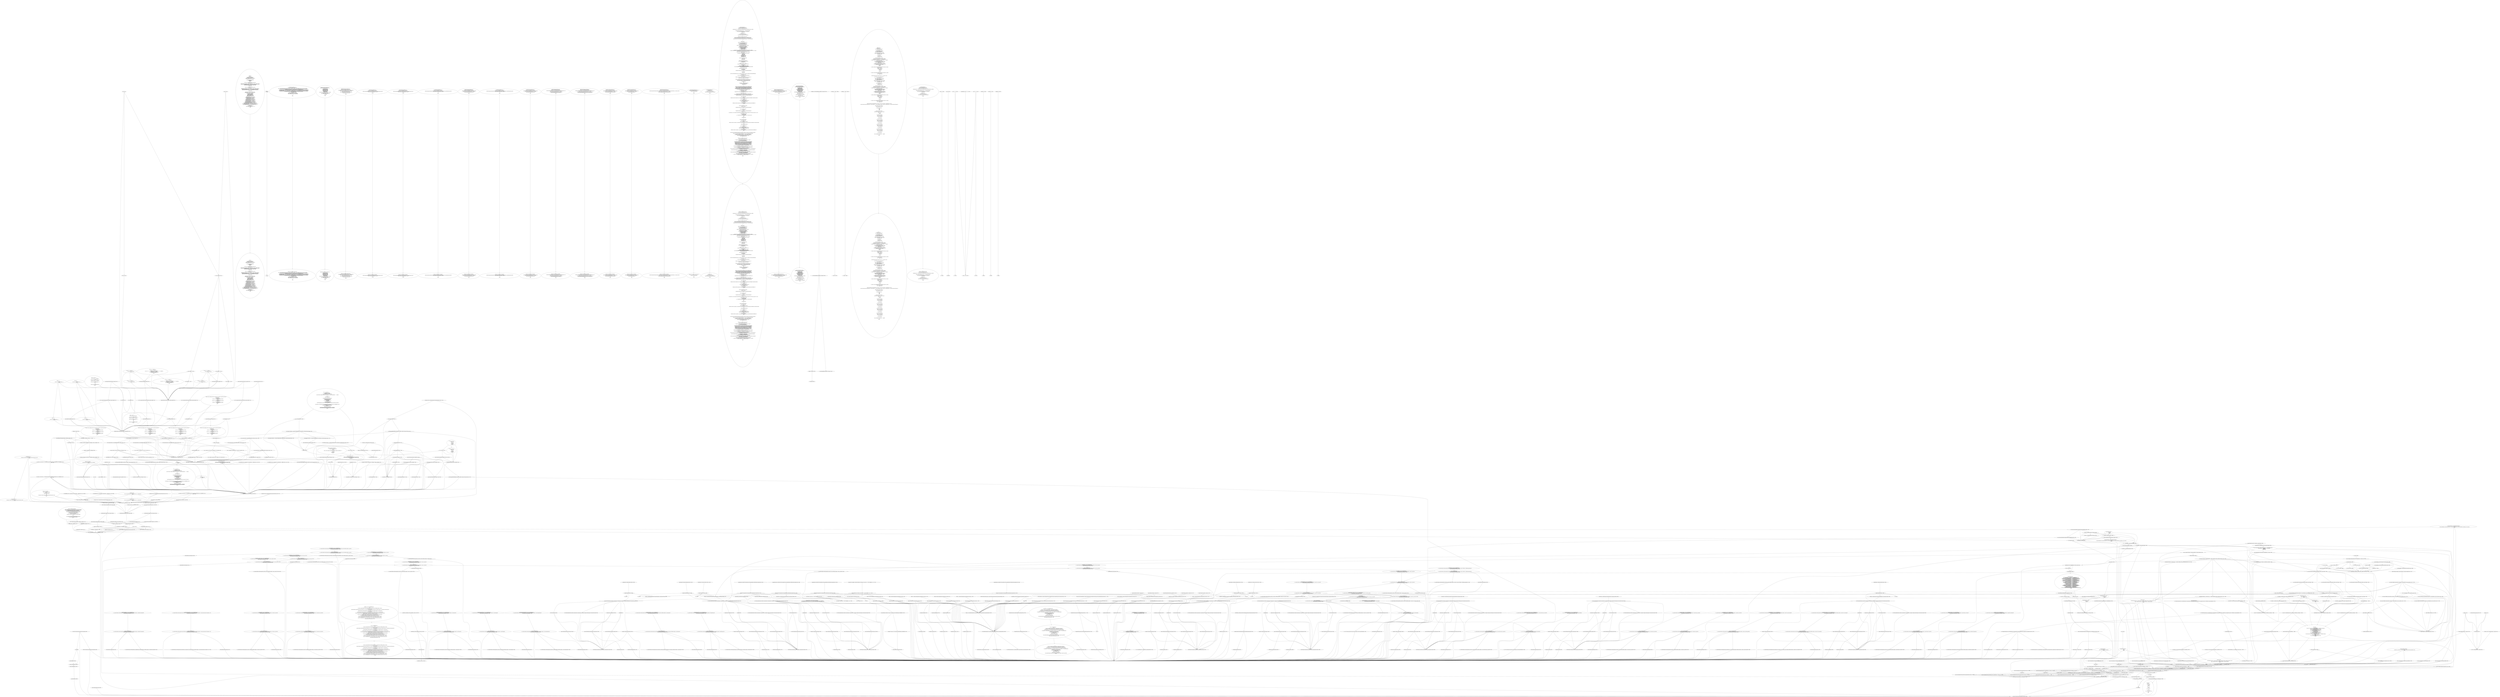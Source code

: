 digraph G {
0 [label="EXTERNAL"];
1 [label="=> Roslyn.Test.Utilities.ExecutionConditionUtil.IsMonoDesktop 760393"];
2 [label="Roslyn.Test.Utilities.ExecutionConditionUtil.IsMonoDesktop 760394"];
3 [label="@'\nusing System;\n\n// Need a base class with indexers.\npublic class DATestBase {\n    public int this[int a] { get { return 0; } }\n    public int this[int a, int b] { get { return 0; } }\n}\n\n// Need a struct with a couple fields.\npublic struct A {\n    public int x;\n    public int y;\n}\n\n// Need a struct with non-lifted short-circuiting operators.\npublic struct NLS\n{\n    public static NLS operator&(NLS a, NLS b) { return new NLS { value = a.value & b.value }; }\n    public static NLS operator|(NLS a, NLS b) { return new NLS { value = a.value | b.value }; }\n    public static bool operator true(NLS a) { return a.value; }\n    public static bool operator false(NLS a) { return !a.value; }\n\n    public bool value;\n}\n\n// Need a struct with lifted short-circuiting operators.\npublic struct LS\n{\n    public static LS operator&(LS a, LS b) { return new LS { value = a.value & b.value }; }\n    public static LS operator|(LS a, LS b) { return new LS { value = a.value | b.value }; }\n    public static bool operator true(LS? a) { return a.HasValue && a.Value.value; }\n    public static bool operator false(LS? a) { return a.HasValue && !a.Value.value; }\n\n    public bool value;\n}\n\npublic delegate void D(); public delegate int DI();\npublic delegate void DefP(int a, ref int b, out int c);\n\npublic class DATest : DATestBase {\n    public static volatile bool f;\n    public static volatile int val;\n    public static volatile byte b;\n    public const bool fTrue = true;\n    public const bool fFalse = false;\n    public static int[] arr = { 1, 2, 3 };\n\n    public static bool No() { return f; } // No-op\n    public static bool F(int x) { return f; }\n    public static bool G(out int x) { x = 0; return f; }\n    public static bool Q(bool x) { return f; }\n    public static bool S(A x) { return f; }\n    public static int NNo() { return val; } // No-op\n    public static int NF(int x) { return val; }\n    public static int NG(out int x) { x = 0; return val; }\n    public static int[] AF(int x) { return arr; }\n    public static int[] AG(out int x) { x = 0; return arr; }\n    public static int FA(int[] x) { return val; }\n    public static int GA(out int[] x) { x = arr; return val; }\n    public static IDisposable Res(bool x) { return null; }\n    public static bool FP(params int[] x) { return f; }\n    public static bool GP(out int x, params int[] y) { x = 0; return f; }\n    public static NLS GetNLS() { return new NLS { value = f }; }\n    public static NLS GetNLS(out int x) { x = 0; return new NLS { value = f }; }\n    public static LS GetLS() { return new LS { value = f }; }\n    public static LS? GetLS(out int x) { x = 0; return new LS { value = f }; }\n\n    public class C {\n        public C(params int[] x) { }\n        public C(out int x, params int[] y) { x = 0; }\n    }\n' 760395"];
4 [label="prefix = @'\nusing System;\n\n// Need a base class with indexers.\npublic class DATestBase {\n    public int this[int a] { get { return 0; } }\n    public int this[int a, int b] { get { return 0; } }\n}\n\n// Need a struct with a couple fields.\npublic struct A {\n    public int x;\n    public int y;\n}\n\n// Need a struct with non-lifted short-circuiting operators.\npublic struct NLS\n{\n    public static NLS operator&(NLS a, NLS b) { return new NLS { value = a.value & b.value }; }\n    public static NLS operator|(NLS a, NLS b) { return new NLS { value = a.value | b.value }; }\n    public static bool operator true(NLS a) { return a.value; }\n    public static bool operator false(NLS a) { return !a.value; }\n\n    public bool value;\n}\n\n// Need a struct with lifted short-circuiting operators.\npublic struct LS\n{\n    public static LS operator&(LS a, LS b) { return new LS { value = a.value & b.value }; }\n    public static LS operator|(LS a, LS b) { return new LS { value = a.value | b.value }; }\n    public static bool operator true(LS? a) { return a.HasValue && a.Value.value; }\n    public static bool operator false(LS? a) { return a.HasValue && !a.Value.value; }\n\n    public bool value;\n}\n\npublic delegate void D(); public delegate int DI();\npublic delegate void DefP(int a, ref int b, out int c);\n\npublic class DATest : DATestBase {\n    public static volatile bool f;\n    public static volatile int val;\n    public static volatile byte b;\n    public const bool fTrue = true;\n    public const bool fFalse = false;\n    public static int[] arr = { 1, 2, 3 };\n\n    public static bool No() { return f; } // No-op\n    public static bool F(int x) { return f; }\n    public static bool G(out int x) { x = 0; return f; }\n    public static bool Q(bool x) { return f; }\n    public static bool S(A x) { return f; }\n    public static int NNo() { return val; } // No-op\n    public static int NF(int x) { return val; }\n    public static int NG(out int x) { x = 0; return val; }\n    public static int[] AF(int x) { return arr; }\n    public static int[] AG(out int x) { x = 0; return arr; }\n    public static int FA(int[] x) { return val; }\n    public static int GA(out int[] x) { x = arr; return val; }\n    public static IDisposable Res(bool x) { return null; }\n    public static bool FP(params int[] x) { return f; }\n    public static bool GP(out int x, params int[] y) { x = 0; return f; }\n    public static NLS GetNLS() { return new NLS { value = f }; }\n    public static NLS GetNLS(out int x) { x = 0; return new NLS { value = f }; }\n    public static LS GetLS() { return new LS { value = f }; }\n    public static LS? GetLS(out int x) { x = 0; return new LS { value = f }; }\n\n    public class C {\n        public C(params int[] x) { }\n        public C(out int x, params int[] y) { x = 0; }\n    }\n' 760396"];
5 [label="@'\n}' 760397"];
6 [label="suffix = @'\n}' 760398"];
7 [label="param FlowTests(this) 760399"];
8 [label="@'\nnamespace System.Runtime.CompilerServices\n{\n    [System.AttributeUsage(AttributeTargets.Event | // The type of the event is nullable, or has a nullable reference type as one of its constituents\n                    AttributeTargets.Field | // The type of the field is a nullable reference type, or has a nullable reference type as one of its constituents\n                    AttributeTargets.GenericParameter | // The generic parameter is a nullable reference type\n                    AttributeTargets.Module | // Nullable reference types in this module are annotated by means of NullableAttribute applied to other targets in it\n                    AttributeTargets.Parameter | // The type of the parameter is a nullable reference type, or has a nullable reference type as one of its constituents\n                    AttributeTargets.ReturnValue | // The return type is a nullable reference type, or has a nullable reference type as one of its constituents\n                    AttributeTargets.Property | // The type of the property is a nullable reference type, or has a nullable reference type as one of its constituents\n                    AttributeTargets.Class, // Base type has a nullable reference type as one of its constituents\n                   AllowMultiple = false)]\n    public class NullableAttribute : Attribute\n    {\n        public NullableAttribute(byte transformFlag) { }\n        public NullableAttribute(byte[] transformFlags)\n        {\n        }\n    }\n}\n' 760400"];
9 [label="NullableAttributeDefinition = @'\nnamespace System.Runtime.CompilerServices\n{\n    [System.AttributeUsage(AttributeTargets.Event | // The type of the event is nullable, or has a nullable reference type as one of its constituents\n                    AttributeTargets.Field | // The type of the field is a nullable reference type, or has a nullable reference type as one of its constituents\n                    AttributeTargets.GenericParameter | // The generic parameter is a nullable reference type\n                    AttributeTargets.Module | // Nullable reference types in this module are annotated by means of NullableAttribute applied to other targets in it\n                    AttributeTargets.Parameter | // The type of the parameter is a nullable reference type, or has a nullable reference type as one of its constituents\n                    AttributeTargets.ReturnValue | // The return type is a nullable reference type, or has a nullable reference type as one of its constituents\n                    AttributeTargets.Property | // The type of the property is a nullable reference type, or has a nullable reference type as one of its constituents\n                    AttributeTargets.Class, // Base type has a nullable reference type as one of its constituents\n                   AllowMultiple = false)]\n    public class NullableAttribute : Attribute\n    {\n        public NullableAttribute(byte transformFlag) { }\n        public NullableAttribute(byte[] transformFlags)\n        {\n        }\n    }\n}\n' 760401"];
10 [label="@'\nnamespace System.Runtime.CompilerServices\n{\n    [System.AttributeUsage(\n        AttributeTargets.Class |\n        AttributeTargets.Delegate |\n        AttributeTargets.Interface |\n        AttributeTargets.Method |\n        AttributeTargets.Struct,\n        AllowMultiple = false,\n        Inherited = false)]\n    public sealed class NullableContextAttribute : Attribute\n    {\n        public readonly byte Flag;\n        public NullableContextAttribute(byte flag)\n        {\n            Flag = flag;\n        }\n    }\n}' 760402"];
11 [label="NullableContextAttributeDefinition = @'\nnamespace System.Runtime.CompilerServices\n{\n    [System.AttributeUsage(\n        AttributeTargets.Class |\n        AttributeTargets.Delegate |\n        AttributeTargets.Interface |\n        AttributeTargets.Method |\n        AttributeTargets.Struct,\n        AllowMultiple = false,\n        Inherited = false)]\n    public sealed class NullableContextAttribute : Attribute\n    {\n        public readonly byte Flag;\n        public NullableContextAttribute(byte flag)\n        {\n            Flag = flag;\n        }\n    }\n}' 760403"];
12 [label="@'\nnamespace System.Runtime.CompilerServices\n{\n    [System.AttributeUsage(AttributeTargets.Module, AllowMultiple = false)]\n    public sealed class NullablePublicOnlyAttribute : Attribute\n    {\n        public readonly bool IncludesInternals;\n        public NullablePublicOnlyAttribute(bool includesInternals)\n        {\n            IncludesInternals = includesInternals;\n        }\n    }\n}' 760404"];
13 [label="NullablePublicOnlyAttributeDefinition = @'\nnamespace System.Runtime.CompilerServices\n{\n    [System.AttributeUsage(AttributeTargets.Module, AllowMultiple = false)]\n    public sealed class NullablePublicOnlyAttribute : Attribute\n    {\n        public readonly bool IncludesInternals;\n        public NullablePublicOnlyAttribute(bool includesInternals)\n        {\n            IncludesInternals = includesInternals;\n        }\n    }\n}' 760405"];
14 [label="@'\nnamespace System.Diagnostics.CodeAnalysis\n{\n    [AttributeUsage(AttributeTargets.Field | AttributeTargets.Parameter | AttributeTargets.Property)]\n    public sealed class AllowNullAttribute : Attribute\n    {\n    }\n}' 760406"];
15 [label="AllowNullAttributeDefinition = @'\nnamespace System.Diagnostics.CodeAnalysis\n{\n    [AttributeUsage(AttributeTargets.Field | AttributeTargets.Parameter | AttributeTargets.Property)]\n    public sealed class AllowNullAttribute : Attribute\n    {\n    }\n}' 760407"];
16 [label="@'\nnamespace System.Diagnostics.CodeAnalysis\n{\n    [AttributeUsage(AttributeTargets.Field | AttributeTargets.Parameter | AttributeTargets.Property)]\n    public sealed class DisallowNullAttribute : Attribute\n    {\n    }\n}' 760408"];
17 [label="DisallowNullAttributeDefinition = @'\nnamespace System.Diagnostics.CodeAnalysis\n{\n    [AttributeUsage(AttributeTargets.Field | AttributeTargets.Parameter | AttributeTargets.Property)]\n    public sealed class DisallowNullAttribute : Attribute\n    {\n    }\n}' 760409"];
18 [label="@'\nnamespace System.Diagnostics.CodeAnalysis\n{\n    [AttributeUsage(AttributeTargets.Field | AttributeTargets.Parameter | AttributeTargets.Property | AttributeTargets.ReturnValue)]\n    public sealed class MaybeNullAttribute : Attribute\n    {\n    }\n}\n' 760410"];
19 [label="MaybeNullAttributeDefinition = @'\nnamespace System.Diagnostics.CodeAnalysis\n{\n    [AttributeUsage(AttributeTargets.Field | AttributeTargets.Parameter | AttributeTargets.Property | AttributeTargets.ReturnValue)]\n    public sealed class MaybeNullAttribute : Attribute\n    {\n    }\n}\n' 760411"];
20 [label="@'\nnamespace System.Diagnostics.CodeAnalysis\n{\n    [AttributeUsage(AttributeTargets.Parameter, AllowMultiple = false)]\n    public sealed class MaybeNullWhenAttribute : Attribute\n    {\n        public MaybeNullWhenAttribute(bool when) { }\n    }\n}\n' 760412"];
21 [label="MaybeNullWhenAttributeDefinition = @'\nnamespace System.Diagnostics.CodeAnalysis\n{\n    [AttributeUsage(AttributeTargets.Parameter, AllowMultiple = false)]\n    public sealed class MaybeNullWhenAttribute : Attribute\n    {\n        public MaybeNullWhenAttribute(bool when) { }\n    }\n}\n' 760413"];
22 [label="@'\nnamespace System.Diagnostics.CodeAnalysis\n{\n    [AttributeUsage(AttributeTargets.Field | AttributeTargets.Parameter | AttributeTargets.Property | AttributeTargets.ReturnValue)]\n    public sealed class NotNullAttribute : Attribute\n    {\n    }\n}\n' 760414"];
23 [label="NotNullAttributeDefinition = @'\nnamespace System.Diagnostics.CodeAnalysis\n{\n    [AttributeUsage(AttributeTargets.Field | AttributeTargets.Parameter | AttributeTargets.Property | AttributeTargets.ReturnValue)]\n    public sealed class NotNullAttribute : Attribute\n    {\n    }\n}\n' 760415"];
24 [label="@'\nnamespace System.Diagnostics.CodeAnalysis\n{\n    [AttributeUsage(AttributeTargets.Parameter, AllowMultiple = false)]\n    public sealed class NotNullWhenAttribute : Attribute\n    {\n        public NotNullWhenAttribute(bool when) { }\n    }\n}\n' 760416"];
25 [label="NotNullWhenAttributeDefinition = @'\nnamespace System.Diagnostics.CodeAnalysis\n{\n    [AttributeUsage(AttributeTargets.Parameter, AllowMultiple = false)]\n    public sealed class NotNullWhenAttribute : Attribute\n    {\n        public NotNullWhenAttribute(bool when) { }\n    }\n}\n' 760417"];
26 [label="@'\nnamespace System.Diagnostics.CodeAnalysis\n{\n    [AttributeUsage(AttributeTargets.Method | AttributeTargets.Property, AllowMultiple = true)]\n    public sealed class MemberNotNullAttribute : Attribute\n    {\n        public MemberNotNullAttribute(params string[] members) { }\n        public MemberNotNullAttribute(string member) { }\n    }\n}\n' 760418"];
27 [label="MemberNotNullAttributeDefinition = @'\nnamespace System.Diagnostics.CodeAnalysis\n{\n    [AttributeUsage(AttributeTargets.Method | AttributeTargets.Property, AllowMultiple = true)]\n    public sealed class MemberNotNullAttribute : Attribute\n    {\n        public MemberNotNullAttribute(params string[] members) { }\n        public MemberNotNullAttribute(string member) { }\n    }\n}\n' 760419"];
28 [label="@'\nnamespace System.Diagnostics.CodeAnalysis\n{\n    [AttributeUsage(AttributeTargets.Method | AttributeTargets.Property, AllowMultiple = true)]\n    public sealed class MemberNotNullWhenAttribute : Attribute\n    {\n        public MemberNotNullWhenAttribute(bool when, params string[] members) { }\n        public MemberNotNullWhenAttribute(bool when, string member) { }\n    }\n}\n' 760420"];
29 [label="MemberNotNullWhenAttributeDefinition = @'\nnamespace System.Diagnostics.CodeAnalysis\n{\n    [AttributeUsage(AttributeTargets.Method | AttributeTargets.Property, AllowMultiple = true)]\n    public sealed class MemberNotNullWhenAttribute : Attribute\n    {\n        public MemberNotNullWhenAttribute(bool when, params string[] members) { }\n        public MemberNotNullWhenAttribute(bool when, string member) { }\n    }\n}\n' 760421"];
30 [label="@'\nnamespace System.Diagnostics.CodeAnalysis\n{\n    [AttributeUsage(AttributeTargets.Parameter, AllowMultiple = false)]\n    public class DoesNotReturnIfAttribute : Attribute\n    {\n        public DoesNotReturnIfAttribute(bool condition) { }\n    }\n}\n' 760422"];
31 [label="DoesNotReturnIfAttributeDefinition = @'\nnamespace System.Diagnostics.CodeAnalysis\n{\n    [AttributeUsage(AttributeTargets.Parameter, AllowMultiple = false)]\n    public class DoesNotReturnIfAttribute : Attribute\n    {\n        public DoesNotReturnIfAttribute(bool condition) { }\n    }\n}\n' 760423"];
32 [label="@'\nnamespace System.Diagnostics.CodeAnalysis\n{\n    [AttributeUsage(AttributeTargets.Method, AllowMultiple = false)]\n    public class DoesNotReturnAttribute : Attribute\n    {\n        public DoesNotReturnAttribute() { }\n    }\n}\n' 760424"];
33 [label="DoesNotReturnAttributeDefinition = @'\nnamespace System.Diagnostics.CodeAnalysis\n{\n    [AttributeUsage(AttributeTargets.Method, AllowMultiple = false)]\n    public class DoesNotReturnAttribute : Attribute\n    {\n        public DoesNotReturnAttribute() { }\n    }\n}\n' 760425"];
34 [label="@'\nnamespace System.Diagnostics.CodeAnalysis\n{\n    [AttributeUsage(AttributeTargets.Parameter | AttributeTargets.Property | AttributeTargets.ReturnValue, AllowMultiple = true, Inherited = false)]\n    public sealed class NotNullIfNotNullAttribute : Attribute\n    {\n        public NotNullIfNotNullAttribute(string parameterName) { }\n    }\n}\n' 760426"];
35 [label="NotNullIfNotNullAttributeDefinition = @'\nnamespace System.Diagnostics.CodeAnalysis\n{\n    [AttributeUsage(AttributeTargets.Parameter | AttributeTargets.Property | AttributeTargets.ReturnValue, AllowMultiple = true, Inherited = false)]\n    public sealed class NotNullIfNotNullAttribute : Attribute\n    {\n        public NotNullIfNotNullAttribute(string parameterName) { }\n    }\n}\n' 760427"];
36 [label="@'\nnamespace System.Runtime.CompilerServices\n{\n    public static class IsExternalInit\n    {\n    }\n}\n' 760428"];
37 [label="IsExternalInitTypeDefinition = @'\nnamespace System.Runtime.CompilerServices\n{\n    public static class IsExternalInit\n    {\n    }\n}\n' 760429"];
38 [label="@'\nnamespace System\n{\n    public interface IAsyncDisposable\n    {\n       System.Threading.Tasks.ValueTask DisposeAsync();\n    }\n}\n' 760430"];
39 [label="IAsyncDisposableDefinition = @'\nnamespace System\n{\n    public interface IAsyncDisposable\n    {\n       System.Threading.Tasks.ValueTask DisposeAsync();\n    }\n}\n' 760431"];
40 [label="@'\nnamespace System.Collections.Generic\n{\n    public interface IAsyncEnumerable<out T>\n    {\n        IAsyncEnumerator<T> GetAsyncEnumerator(System.Threading.CancellationToken token = default);\n    }\n\n    public interface IAsyncEnumerator<out T> : System.IAsyncDisposable\n    {\n        System.Threading.Tasks.ValueTask<bool> MoveNextAsync();\n        T Current { get; }\n    }\n}\nnamespace System\n{\n    public interface IAsyncDisposable\n    {\n        System.Threading.Tasks.ValueTask DisposeAsync();\n    }\n}\n\nnamespace System.Runtime.CompilerServices\n{\n    [AttributeUsage(AttributeTargets.Method, Inherited = false, AllowMultiple = false)]\n    public sealed class AsyncIteratorStateMachineAttribute : StateMachineAttribute\n    {\n        public AsyncIteratorStateMachineAttribute(Type stateMachineType) : base(stateMachineType)\n        {\n        }\n    }\n}\n\n#nullable disable\n\nnamespace System.Threading.Tasks.Sources\n{\n    using System.Diagnostics;\n    using System.Runtime.ExceptionServices;\n    using System.Runtime.InteropServices;\n\n    [StructLayout(LayoutKind.Auto)]\n    public struct ManualResetValueTaskSourceCore<TResult>\n    {\n        private Action<object> _continuation;\n        private object _continuationState;\n        private ExecutionContext _executionContext;\n        private object _capturedContext;\n        private bool _completed;\n        private TResult _result;\n        private ExceptionDispatchInfo _error;\n        private short _version;\n\n        /// <summary>Gets or sets whether to force continuations to run asynchronously.</summary>\n        /// <remarks>Continuations may run asynchronously if this is false, but they'll never run synchronously if this is true.</remarks>\n        public bool RunContinuationsAsynchronously { get; set; }\n\n        /// <summary>Resets to prepare for the next operation.</summary>\n        public void Reset()\n        {\n            // Reset/update state for the next use/await of this instance.\n            _version++;\n            _completed = false;\n            _result = default;\n            _error = null;\n            _executionContext = null;\n            _capturedContext = null;\n            _continuation = null;\n            _continuationState = null;\n        }\n\n        public void SetResult(TResult result)\n        {\n            _result = result;\n            SignalCompletion();\n        }\n\n        public void SetException(Exception error)\n        {\n            _error = ExceptionDispatchInfo.Capture(error);\n            SignalCompletion();\n        }\n\n        public short Version => _version;\n\n        public ValueTaskSourceStatus GetStatus(short token)\n        {\n            ValidateToken(token);\n            return\n                !_completed ? ValueTaskSourceStatus.Pending :\n                _error == null ? ValueTaskSourceStatus.Succeeded :\n                _error.SourceException is OperationCanceledException ? ValueTaskSourceStatus.Canceled :\n                ValueTaskSourceStatus.Faulted;\n        }\n\n        public TResult GetResult(short token)\n        {\n            ValidateToken(token);\n            if (!_completed)\n            {\n                ManualResetValueTaskSourceCoreShared.ThrowInvalidOperationException();\n            }\n\n            _error?.Throw();\n            return _result;\n        }\n\n        public void OnCompleted(Action<object> continuation, object state, short token, ValueTaskSourceOnCompletedFlags flags)\n        {\n            if (continuation == null)\n            {\n                throw new ArgumentNullException(nameof(continuation));\n            }\n            ValidateToken(token);\n\n            if ((flags & ValueTaskSourceOnCompletedFlags.FlowExecutionContext) != 0)\n            {\n                _executionContext = ExecutionContext.Capture();\n            }\n\n            if ((flags & ValueTaskSourceOnCompletedFlags.UseSchedulingContext) != 0)\n            {\n                SynchronizationContext sc = SynchronizationContext.Current;\n                if (sc != null && sc.GetType() != typeof(SynchronizationContext))\n                {\n                    _capturedContext = sc;\n                }\n                else\n                {\n                    TaskScheduler ts = TaskScheduler.Current;\n                    if (ts != TaskScheduler.Default)\n                    {\n                        _capturedContext = ts;\n                    }\n                }\n            }\n\n            // We need to set the continuation state before we swap in the delegate, so that\n            // if there's a race between this and SetResult/Exception and SetResult/Exception\n            // sees the _continuation as non-null, it'll be able to invoke it with the state\n            // stored here.  However, this also means that if this is used incorrectly (e.g.\n            // awaited twice concurrently), _continuationState might get erroneously overwritten.\n            // To minimize the chances of that, we check preemptively whether _continuation\n            // is already set to something other than the completion sentinel.\n\n            object oldContinuation = _continuation;\n            if (oldContinuation == null)\n            {\n                _continuationState = state;\n                oldContinuation = Interlocked.CompareExchange(ref _continuation, continuation, null);\n            }\n\n            if (oldContinuation != null)\n            {\n                // Operation already completed, so we need to queue the supplied callback.\n                if (!ReferenceEquals(oldContinuation, ManualResetValueTaskSourceCoreShared.s_sentinel))\n                {\n                    ManualResetValueTaskSourceCoreShared.ThrowInvalidOperationException();\n                }\n\n                switch (_capturedContext)\n                {\n                    case null:\n                        Task.Factory.StartNew(continuation, state, CancellationToken.None, TaskCreationOptions.DenyChildAttach, TaskScheduler.Default);\n                        break;\n\n                    case SynchronizationContext sc:\n                        sc.Post(s =>\n                        {\n                            var tuple = (Tuple<Action<object>, object>)s;\n                            tuple.Item1(tuple.Item2);\n                        }, Tuple.Create(continuation, state));\n                        break;\n\n                    case TaskScheduler ts:\n                        Task.Factory.StartNew(continuation, state, CancellationToken.None, TaskCreationOptions.DenyChildAttach, ts);\n                        break;\n                }\n            }\n        }\n\n        private void ValidateToken(short token)\n        {\n            if (token != _version)\n            {\n                ManualResetValueTaskSourceCoreShared.ThrowInvalidOperationException();\n            }\n        }\n\n        private void SignalCompletion()\n        {\n            if (_completed)\n            {\n                ManualResetValueTaskSourceCoreShared.ThrowInvalidOperationException();\n            }\n            _completed = true;\n\n            if (_continuation != null || Interlocked.CompareExchange(ref _continuation, ManualResetValueTaskSourceCoreShared.s_sentinel, null) != null)\n            {\n                if (_executionContext != null)\n                {\n                    ExecutionContext.Run(\n                        _executionContext,\n                        s => ((ManualResetValueTaskSourceCore<TResult>)s).InvokeContinuation(),\n                        this);\n                }\n                else\n                {\n                    InvokeContinuation();\n                }\n            }\n        }\n\n        private void InvokeContinuation()\n        {\n            switch (_capturedContext)\n            {\n                case null:\n                    if (RunContinuationsAsynchronously)\n                    {\n                        Task.Factory.StartNew(_continuation, _continuationState, CancellationToken.None, TaskCreationOptions.DenyChildAttach, TaskScheduler.Default);\n                    }\n                    else\n                    {\n                        _continuation(_continuationState);\n                    }\n                    break;\n\n                case SynchronizationContext sc:\n                    sc.Post(s =>\n                    {\n                        var state = (Tuple<Action<object>, object>)s;\n                        state.Item1(state.Item2);\n                    }, Tuple.Create(_continuation, _continuationState));\n                    break;\n\n                case TaskScheduler ts:\n                    Task.Factory.StartNew(_continuation, _continuationState, CancellationToken.None, TaskCreationOptions.DenyChildAttach, ts);\n                    break;\n            }\n        }\n    }\n\n    internal static class ManualResetValueTaskSourceCoreShared // separated out of generic to avoid unnecessary duplication\n    {\n        internal static void ThrowInvalidOperationException() => throw new InvalidOperationException();\n\n        internal static readonly Action<object> s_sentinel = CompletionSentinel;\n        private static void CompletionSentinel(object _) // named method to aid debugging\n        {\n            Debug.Fail(''The sentinel delegate should never be invoked.'');\n            ThrowInvalidOperationException();\n        }\n    }\n}\n\nnamespace System.Runtime.CompilerServices\n{\n    using System.Runtime.InteropServices;\n\n    /// <summary>Represents a builder for asynchronous iterators.</summary>\n    [StructLayout(LayoutKind.Auto)]\n    public struct AsyncIteratorMethodBuilder\n    {\n        // AsyncIteratorMethodBuilder is used by the language compiler as part of generating\n        // async iterators. For now, the implementation just wraps AsyncTaskMethodBuilder, as\n        // most of the logic is shared.  However, in the future this could be changed and\n        // optimized.  For example, we do need to allocate an object (once) to flow state like\n        // ExecutionContext, which AsyncTaskMethodBuilder handles, but it handles it by\n        // allocating a Task-derived object.  We could optimize this further by removing\n        // the Task from the hierarchy, but in doing so we'd also lose a variety of optimizations\n        // related to it, so we'd need to replicate all of those optimizations (e.g. storing\n        // that box object directly into a Task's continuation field).\n\n        private AsyncTaskMethodBuilder _methodBuilder; // mutable struct; do not make it readonly\n\n        public static AsyncIteratorMethodBuilder Create() =>\n            new AsyncIteratorMethodBuilder() { _methodBuilder = AsyncTaskMethodBuilder.Create() };\n\n        [MethodImpl(MethodImplOptions.AggressiveInlining)]\n        public void MoveNext<TStateMachine>(ref TStateMachine stateMachine) where TStateMachine : IAsyncStateMachine =>\n            _methodBuilder.Start(ref stateMachine);\n\n        public void AwaitOnCompleted<TAwaiter, TStateMachine>(ref TAwaiter awaiter, ref TStateMachine stateMachine)\n            where TAwaiter : INotifyCompletion\n            where TStateMachine : IAsyncStateMachine =>\n            _methodBuilder.AwaitOnCompleted(ref awaiter, ref stateMachine);\n\n        public void AwaitUnsafeOnCompleted<TAwaiter, TStateMachine>(ref TAwaiter awaiter, ref TStateMachine stateMachine)\n            where TAwaiter : ICriticalNotifyCompletion\n            where TStateMachine : IAsyncStateMachine =>\n            _methodBuilder.AwaitUnsafeOnCompleted(ref awaiter, ref stateMachine);\n\n        /// <summary>Marks iteration as being completed, whether successfully or otherwise.</summary>\n        public void Complete() => _methodBuilder.SetResult();\n    }\n}\n' 760432"];
41 [label="AsyncStreamsTypes = @'\nnamespace System.Collections.Generic\n{\n    public interface IAsyncEnumerable<out T>\n    {\n        IAsyncEnumerator<T> GetAsyncEnumerator(System.Threading.CancellationToken token = default);\n    }\n\n    public interface IAsyncEnumerator<out T> : System.IAsyncDisposable\n    {\n        System.Threading.Tasks.ValueTask<bool> MoveNextAsync();\n        T Current { get; }\n    }\n}\nnamespace System\n{\n    public interface IAsyncDisposable\n    {\n        System.Threading.Tasks.ValueTask DisposeAsync();\n    }\n}\n\nnamespace System.Runtime.CompilerServices\n{\n    [AttributeUsage(AttributeTargets.Method, Inherited = false, AllowMultiple = false)]\n    public sealed class AsyncIteratorStateMachineAttribute : StateMachineAttribute\n    {\n        public AsyncIteratorStateMachineAttribute(Type stateMachineType) : base(stateMachineType)\n        {\n        }\n    }\n}\n\n#nullable disable\n\nnamespace System.Threading.Tasks.Sources\n{\n    using System.Diagnostics;\n    using System.Runtime.ExceptionServices;\n    using System.Runtime.InteropServices;\n\n    [StructLayout(LayoutKind.Auto)]\n    public struct ManualResetValueTaskSourceCore<TResult>\n    {\n        private Action<object> _continuation;\n        private object _continuationState;\n        private ExecutionContext _executionContext;\n        private object _capturedContext;\n        private bool _completed;\n        private TResult _result;\n        private ExceptionDispatchInfo _error;\n        private short _version;\n\n        /// <summary>Gets or sets whether to force continuations to run asynchronously.</summary>\n        /// <remarks>Continuations may run asynchronously if this is false, but they'll never run synchronously if this is true.</remarks>\n        public bool RunContinuationsAsynchronously { get; set; }\n\n        /// <summary>Resets to prepare for the next operation.</summary>\n        public void Reset()\n        {\n            // Reset/update state for the next use/await of this instance.\n            _version++;\n            _completed = false;\n            _result = default;\n            _error = null;\n            _executionContext = null;\n            _capturedContext = null;\n            _continuation = null;\n            _continuationState = null;\n        }\n\n        public void SetResult(TResult result)\n        {\n            _result = result;\n            SignalCompletion();\n        }\n\n        public void SetException(Exception error)\n        {\n            _error = ExceptionDispatchInfo.Capture(error);\n            SignalCompletion();\n        }\n\n        public short Version => _version;\n\n        public ValueTaskSourceStatus GetStatus(short token)\n        {\n            ValidateToken(token);\n            return\n                !_completed ? ValueTaskSourceStatus.Pending :\n                _error == null ? ValueTaskSourceStatus.Succeeded :\n                _error.SourceException is OperationCanceledException ? ValueTaskSourceStatus.Canceled :\n                ValueTaskSourceStatus.Faulted;\n        }\n\n        public TResult GetResult(short token)\n        {\n            ValidateToken(token);\n            if (!_completed)\n            {\n                ManualResetValueTaskSourceCoreShared.ThrowInvalidOperationException();\n            }\n\n            _error?.Throw();\n            return _result;\n        }\n\n        public void OnCompleted(Action<object> continuation, object state, short token, ValueTaskSourceOnCompletedFlags flags)\n        {\n            if (continuation == null)\n            {\n                throw new ArgumentNullException(nameof(continuation));\n            }\n            ValidateToken(token);\n\n            if ((flags & ValueTaskSourceOnCompletedFlags.FlowExecutionContext) != 0)\n            {\n                _executionContext = ExecutionContext.Capture();\n            }\n\n            if ((flags & ValueTaskSourceOnCompletedFlags.UseSchedulingContext) != 0)\n            {\n                SynchronizationContext sc = SynchronizationContext.Current;\n                if (sc != null && sc.GetType() != typeof(SynchronizationContext))\n                {\n                    _capturedContext = sc;\n                }\n                else\n                {\n                    TaskScheduler ts = TaskScheduler.Current;\n                    if (ts != TaskScheduler.Default)\n                    {\n                        _capturedContext = ts;\n                    }\n                }\n            }\n\n            // We need to set the continuation state before we swap in the delegate, so that\n            // if there's a race between this and SetResult/Exception and SetResult/Exception\n            // sees the _continuation as non-null, it'll be able to invoke it with the state\n            // stored here.  However, this also means that if this is used incorrectly (e.g.\n            // awaited twice concurrently), _continuationState might get erroneously overwritten.\n            // To minimize the chances of that, we check preemptively whether _continuation\n            // is already set to something other than the completion sentinel.\n\n            object oldContinuation = _continuation;\n            if (oldContinuation == null)\n            {\n                _continuationState = state;\n                oldContinuation = Interlocked.CompareExchange(ref _continuation, continuation, null);\n            }\n\n            if (oldContinuation != null)\n            {\n                // Operation already completed, so we need to queue the supplied callback.\n                if (!ReferenceEquals(oldContinuation, ManualResetValueTaskSourceCoreShared.s_sentinel))\n                {\n                    ManualResetValueTaskSourceCoreShared.ThrowInvalidOperationException();\n                }\n\n                switch (_capturedContext)\n                {\n                    case null:\n                        Task.Factory.StartNew(continuation, state, CancellationToken.None, TaskCreationOptions.DenyChildAttach, TaskScheduler.Default);\n                        break;\n\n                    case SynchronizationContext sc:\n                        sc.Post(s =>\n                        {\n                            var tuple = (Tuple<Action<object>, object>)s;\n                            tuple.Item1(tuple.Item2);\n                        }, Tuple.Create(continuation, state));\n                        break;\n\n                    case TaskScheduler ts:\n                        Task.Factory.StartNew(continuation, state, CancellationToken.None, TaskCreationOptions.DenyChildAttach, ts);\n                        break;\n                }\n            }\n        }\n\n        private void ValidateToken(short token)\n        {\n            if (token != _version)\n            {\n                ManualResetValueTaskSourceCoreShared.ThrowInvalidOperationException();\n            }\n        }\n\n        private void SignalCompletion()\n        {\n            if (_completed)\n            {\n                ManualResetValueTaskSourceCoreShared.ThrowInvalidOperationException();\n            }\n            _completed = true;\n\n            if (_continuation != null || Interlocked.CompareExchange(ref _continuation, ManualResetValueTaskSourceCoreShared.s_sentinel, null) != null)\n            {\n                if (_executionContext != null)\n                {\n                    ExecutionContext.Run(\n                        _executionContext,\n                        s => ((ManualResetValueTaskSourceCore<TResult>)s).InvokeContinuation(),\n                        this);\n                }\n                else\n                {\n                    InvokeContinuation();\n                }\n            }\n        }\n\n        private void InvokeContinuation()\n        {\n            switch (_capturedContext)\n            {\n                case null:\n                    if (RunContinuationsAsynchronously)\n                    {\n                        Task.Factory.StartNew(_continuation, _continuationState, CancellationToken.None, TaskCreationOptions.DenyChildAttach, TaskScheduler.Default);\n                    }\n                    else\n                    {\n                        _continuation(_continuationState);\n                    }\n                    break;\n\n                case SynchronizationContext sc:\n                    sc.Post(s =>\n                    {\n                        var state = (Tuple<Action<object>, object>)s;\n                        state.Item1(state.Item2);\n                    }, Tuple.Create(_continuation, _continuationState));\n                    break;\n\n                case TaskScheduler ts:\n                    Task.Factory.StartNew(_continuation, _continuationState, CancellationToken.None, TaskCreationOptions.DenyChildAttach, ts);\n                    break;\n            }\n        }\n    }\n\n    internal static class ManualResetValueTaskSourceCoreShared // separated out of generic to avoid unnecessary duplication\n    {\n        internal static void ThrowInvalidOperationException() => throw new InvalidOperationException();\n\n        internal static readonly Action<object> s_sentinel = CompletionSentinel;\n        private static void CompletionSentinel(object _) // named method to aid debugging\n        {\n            Debug.Fail(''The sentinel delegate should never be invoked.'');\n            ThrowInvalidOperationException();\n        }\n    }\n}\n\nnamespace System.Runtime.CompilerServices\n{\n    using System.Runtime.InteropServices;\n\n    /// <summary>Represents a builder for asynchronous iterators.</summary>\n    [StructLayout(LayoutKind.Auto)]\n    public struct AsyncIteratorMethodBuilder\n    {\n        // AsyncIteratorMethodBuilder is used by the language compiler as part of generating\n        // async iterators. For now, the implementation just wraps AsyncTaskMethodBuilder, as\n        // most of the logic is shared.  However, in the future this could be changed and\n        // optimized.  For example, we do need to allocate an object (once) to flow state like\n        // ExecutionContext, which AsyncTaskMethodBuilder handles, but it handles it by\n        // allocating a Task-derived object.  We could optimize this further by removing\n        // the Task from the hierarchy, but in doing so we'd also lose a variety of optimizations\n        // related to it, so we'd need to replicate all of those optimizations (e.g. storing\n        // that box object directly into a Task's continuation field).\n\n        private AsyncTaskMethodBuilder _methodBuilder; // mutable struct; do not make it readonly\n\n        public static AsyncIteratorMethodBuilder Create() =>\n            new AsyncIteratorMethodBuilder() { _methodBuilder = AsyncTaskMethodBuilder.Create() };\n\n        [MethodImpl(MethodImplOptions.AggressiveInlining)]\n        public void MoveNext<TStateMachine>(ref TStateMachine stateMachine) where TStateMachine : IAsyncStateMachine =>\n            _methodBuilder.Start(ref stateMachine);\n\n        public void AwaitOnCompleted<TAwaiter, TStateMachine>(ref TAwaiter awaiter, ref TStateMachine stateMachine)\n            where TAwaiter : INotifyCompletion\n            where TStateMachine : IAsyncStateMachine =>\n            _methodBuilder.AwaitOnCompleted(ref awaiter, ref stateMachine);\n\n        public void AwaitUnsafeOnCompleted<TAwaiter, TStateMachine>(ref TAwaiter awaiter, ref TStateMachine stateMachine)\n            where TAwaiter : ICriticalNotifyCompletion\n            where TStateMachine : IAsyncStateMachine =>\n            _methodBuilder.AwaitUnsafeOnCompleted(ref awaiter, ref stateMachine);\n\n        /// <summary>Marks iteration as being completed, whether successfully or otherwise.</summary>\n        public void Complete() => _methodBuilder.SetResult();\n    }\n}\n' 760433"];
42 [label="@'\nnamespace System.Runtime.CompilerServices\n{\n    [System.AttributeUsage(AttributeTargets.Parameter, AllowMultiple = false)]\n    public class EnumeratorCancellationAttribute : Attribute\n    {\n        public EnumeratorCancellationAttribute() { }\n    }\n}\n' 760434"];
43 [label="EnumeratorCancellationAttributeType = @'\nnamespace System.Runtime.CompilerServices\n{\n    [System.AttributeUsage(AttributeTargets.Parameter, AllowMultiple = false)]\n    public class EnumeratorCancellationAttribute : Attribute\n    {\n        public EnumeratorCancellationAttribute() { }\n    }\n}\n' 760435"];
44 [label="@'using System.Collections.Generic;\nnamespace System.Runtime.CompilerServices\n{\n    [System.AttributeUsage(\n        AttributeTargets.Class |\n        AttributeTargets.Event |\n        AttributeTargets.Field |\n        AttributeTargets.GenericParameter |\n        AttributeTargets.Parameter |\n        AttributeTargets.Property |\n        AttributeTargets.ReturnValue,\n        AllowMultiple = false,\n        Inherited = false)]\n    public sealed class NativeIntegerAttribute : Attribute\n    {\n        public NativeIntegerAttribute()\n        {\n            TransformFlags = new[] { true };\n        }\n        public NativeIntegerAttribute(bool[] flags)\n        {\n            TransformFlags = flags;\n        }\n        public readonly IList<bool> TransformFlags;\n    }\n}' 760436"];
45 [label="NativeIntegerAttributeDefinition =\n@'using System.Collections.Generic;\nnamespace System.Runtime.CompilerServices\n{\n    [System.AttributeUsage(\n        AttributeTargets.Class |\n        AttributeTargets.Event |\n        AttributeTargets.Field |\n        AttributeTargets.GenericParameter |\n        AttributeTargets.Parameter |\n        AttributeTargets.Property |\n        AttributeTargets.ReturnValue,\n        AllowMultiple = false,\n        Inherited = false)]\n    public sealed class NativeIntegerAttribute : Attribute\n    {\n        public NativeIntegerAttribute()\n        {\n            TransformFlags = new[] { true };\n        }\n        public NativeIntegerAttribute(bool[] flags)\n        {\n            TransformFlags = flags;\n        }\n        public readonly IList<bool> TransformFlags;\n    }\n}' 760437"];
46 [label="() => new[] { Net40.mscorlib, Net40.System, Net40.SystemCore, Net40.MicrosoftVisualBasic } 760438"];
47 [label="LazyThreadSafetyMode.PublicationOnly 760439"];
48 [label="new Lazy<MetadataReference[]>(\n            () => new[] { Net40.mscorlib, Net40.System, Net40.SystemCore, Net40.MicrosoftVisualBasic },\n            LazyThreadSafetyMode.PublicationOnly) 760440"];
49 [label="s_lazyDefaultVbReferences = new Lazy<MetadataReference[]>(\n            () => new[] { Net40.mscorlib, Net40.System, Net40.SystemCore, Net40.MicrosoftVisualBasic },\n            LazyThreadSafetyMode.PublicationOnly) 760441"];
50 [label="() => new[] { Net451.mscorlib, Net451.System, Net451.SystemCore, Net451.MicrosoftVisualBasic } 760442"];
51 [label="LazyThreadSafetyMode.PublicationOnly 760443"];
52 [label="new Lazy<MetadataReference[]>(\n            () => new[] { Net451.mscorlib, Net451.System, Net451.SystemCore, Net451.MicrosoftVisualBasic },\n            LazyThreadSafetyMode.PublicationOnly) 760444"];
53 [label="s_lazyLatestVbReferences = new Lazy<MetadataReference[]>(\n            () => new[] { Net451.mscorlib, Net451.System, Net451.SystemCore, Net451.MicrosoftVisualBasic },\n            LazyThreadSafetyMode.PublicationOnly) 760445"];
54 [label="RuntimeUtilities.IsCoreClrRuntime 760446"];
55 [label="'netstandard, Version=2.0.0.0, Culture=neutral, PublicKeyToken=cc7b13ffcd2ddd51' 760447"];
56 [label="new AssemblyName('netstandard, Version=2.0.0.0, Culture=neutral, PublicKeyToken=cc7b13ffcd2ddd51') 760448"];
57 [label="RuntimeCorLibName = RuntimeUtilities.IsCoreClrRuntime\n            ? new AssemblyName('netstandard, Version=2.0.0.0, Culture=neutral, PublicKeyToken=cc7b13ffcd2ddd51')\n            : new AssemblyName('mscorlib, Version=4.0.0.0, Culture=neutral, PublicKeyToken=b77a5c561934e089') 760449"];
58 [label="() =>\n            {\n                var winmd = AssemblyMetadata.CreateFromImage(TestResources.WinRt.Windows).GetReference(display: 'Windows');\n\n                var windowsruntime =\n                    AssemblyMetadata.CreateFromImage(ProprietaryTestResources.v4_0_30319_17929.System_Runtime_WindowsRuntime).GetReference(display: 'System.Runtime.WindowsRuntime.dll');\n\n                var runtime =\n                    AssemblyMetadata.CreateFromImage(ResourcesNet451.SystemRuntime).GetReference(display: 'System.Runtime.dll');\n\n                var objectModel =\n                    AssemblyMetadata.CreateFromImage(ResourcesNet451.SystemObjectModel).GetReference(display: 'System.ObjectModel.dll');\n\n                var uixaml = AssemblyMetadata.CreateFromImage(ProprietaryTestResources.v4_0_30319_17929.System_Runtime_WindowsRuntime_UI_Xaml).\n                    GetReference(display: 'System.Runtime.WindowsRuntime.UI.Xaml.dll');\n\n                var interop = AssemblyMetadata.CreateFromImage(ResourcesNet451.SystemRuntimeInteropServicesWindowsRuntime).\n                    GetReference(display: 'System.Runtime.InteropServices.WindowsRuntime.dll');\n\n                //Not mentioned in the adapter doc but pointed to from System.Runtime, so we'll put it here.\n                var system = AssemblyMetadata.CreateFromImage(ResourcesNet451.System).GetReference(display: 'System.dll');\n\n                var mscor = AssemblyMetadata.CreateFromImage(ResourcesNet451.mscorlib).GetReference(display: 'mscorlib');\n\n                return new MetadataReference[] { winmd, windowsruntime, runtime, objectModel, uixaml, interop, system, mscor };\n            } 760450"];
59 [label="LazyThreadSafetyMode.PublicationOnly 760451"];
60 [label="new Lazy<MetadataReference[]>(\n            () =>\n            {\n                var winmd = AssemblyMetadata.CreateFromImage(TestResources.WinRt.Windows).GetReference(display: 'Windows');\n\n                var windowsruntime =\n                    AssemblyMetadata.CreateFromImage(ProprietaryTestResources.v4_0_30319_17929.System_Runtime_WindowsRuntime).GetReference(display: 'System.Runtime.WindowsRuntime.dll');\n\n                var runtime =\n                    AssemblyMetadata.CreateFromImage(ResourcesNet451.SystemRuntime).GetReference(display: 'System.Runtime.dll');\n\n                var objectModel =\n                    AssemblyMetadata.CreateFromImage(ResourcesNet451.SystemObjectModel).GetReference(display: 'System.ObjectModel.dll');\n\n                var uixaml = AssemblyMetadata.CreateFromImage(ProprietaryTestResources.v4_0_30319_17929.System_Runtime_WindowsRuntime_UI_Xaml).\n                    GetReference(display: 'System.Runtime.WindowsRuntime.UI.Xaml.dll');\n\n                var interop = AssemblyMetadata.CreateFromImage(ResourcesNet451.SystemRuntimeInteropServicesWindowsRuntime).\n                    GetReference(display: 'System.Runtime.InteropServices.WindowsRuntime.dll');\n\n                //Not mentioned in the adapter doc but pointed to from System.Runtime, so we'll put it here.\n                var system = AssemblyMetadata.CreateFromImage(ResourcesNet451.System).GetReference(display: 'System.dll');\n\n                var mscor = AssemblyMetadata.CreateFromImage(ResourcesNet451.mscorlib).GetReference(display: 'mscorlib');\n\n                return new MetadataReference[] { winmd, windowsruntime, runtime, objectModel, uixaml, interop, system, mscor };\n            },\n            LazyThreadSafetyMode.PublicationOnly) 760452"];
61 [label="s_winRtRefs = new Lazy<MetadataReference[]>(\n            () =>\n            {\n                var winmd = AssemblyMetadata.CreateFromImage(TestResources.WinRt.Windows).GetReference(display: 'Windows');\n\n                var windowsruntime =\n                    AssemblyMetadata.CreateFromImage(ProprietaryTestResources.v4_0_30319_17929.System_Runtime_WindowsRuntime).GetReference(display: 'System.Runtime.WindowsRuntime.dll');\n\n                var runtime =\n                    AssemblyMetadata.CreateFromImage(ResourcesNet451.SystemRuntime).GetReference(display: 'System.Runtime.dll');\n\n                var objectModel =\n                    AssemblyMetadata.CreateFromImage(ResourcesNet451.SystemObjectModel).GetReference(display: 'System.ObjectModel.dll');\n\n                var uixaml = AssemblyMetadata.CreateFromImage(ProprietaryTestResources.v4_0_30319_17929.System_Runtime_WindowsRuntime_UI_Xaml).\n                    GetReference(display: 'System.Runtime.WindowsRuntime.UI.Xaml.dll');\n\n                var interop = AssemblyMetadata.CreateFromImage(ResourcesNet451.SystemRuntimeInteropServicesWindowsRuntime).\n                    GetReference(display: 'System.Runtime.InteropServices.WindowsRuntime.dll');\n\n                //Not mentioned in the adapter doc but pointed to from System.Runtime, so we'll put it here.\n                var system = AssemblyMetadata.CreateFromImage(ResourcesNet451.System).GetReference(display: 'System.dll');\n\n                var mscor = AssemblyMetadata.CreateFromImage(ResourcesNet451.mscorlib).GetReference(display: 'mscorlib');\n\n                return new MetadataReference[] { winmd, windowsruntime, runtime, objectModel, uixaml, interop, system, mscor };\n            },\n            LazyThreadSafetyMode.PublicationOnly) 760453"];
62 [label="() => new MetadataReference[] { MscorlibPP7Ref, SystemRuntimePP7Ref } 760454"];
63 [label="LazyThreadSafetyMode.PublicationOnly 760455"];
64 [label="new Lazy<MetadataReference[]>(\n            () => new MetadataReference[] { MscorlibPP7Ref, SystemRuntimePP7Ref },\n            LazyThreadSafetyMode.PublicationOnly) 760456"];
65 [label="s_portableRefsMinimal = new Lazy<MetadataReference[]>(\n            () => new MetadataReference[] { MscorlibPP7Ref, SystemRuntimePP7Ref },\n            LazyThreadSafetyMode.PublicationOnly) 760457"];
66 [label="() => AssemblyMetadata.CreateFromImage(ResourcesNet451.SystemCore).GetReference(display: 'System.Core.v4_0_30319.dll') 760458"];
67 [label="LazyThreadSafetyMode.PublicationOnly 760459"];
68 [label="new Lazy<MetadataReference>(\n                () => AssemblyMetadata.CreateFromImage(ResourcesNet451.SystemCore).GetReference(display: 'System.Core.v4_0_30319.dll'),\n                LazyThreadSafetyMode.PublicationOnly) 760460"];
69 [label="s_systemCoreRef =\n            new Lazy<MetadataReference>(\n                () => AssemblyMetadata.CreateFromImage(ResourcesNet451.SystemCore).GetReference(display: 'System.Core.v4_0_30319.dll'),\n                LazyThreadSafetyMode.PublicationOnly) 760461"];
70 [label="() => AssemblyMetadata.CreateFromImage(ResourcesNet451.SystemCore).GetReference(display: 'System.Core.v4_0_30319_17929.dll') 760462"];
71 [label="LazyThreadSafetyMode.PublicationOnly 760463"];
72 [label="new Lazy<MetadataReference>(\n            () => AssemblyMetadata.CreateFromImage(ResourcesNet451.SystemCore).GetReference(display: 'System.Core.v4_0_30319_17929.dll'),\n            LazyThreadSafetyMode.PublicationOnly) 760464"];
73 [label="s_systemCoreRef_v4_0_30319_17929 = new Lazy<MetadataReference>(\n            () => AssemblyMetadata.CreateFromImage(ResourcesNet451.SystemCore).GetReference(display: 'System.Core.v4_0_30319_17929.dll'),\n            LazyThreadSafetyMode.PublicationOnly) 760465"];
74 [label="() => AssemblyMetadata.CreateFromImage(ResourcesNet461.SystemCore).GetReference(display: 'System.Core.v4_6_1038_0.dll') 760466"];
75 [label="LazyThreadSafetyMode.PublicationOnly 760467"];
76 [label="new Lazy<MetadataReference>(\n            () => AssemblyMetadata.CreateFromImage(ResourcesNet461.SystemCore).GetReference(display: 'System.Core.v4_6_1038_0.dll'),\n            LazyThreadSafetyMode.PublicationOnly) 760468"];
77 [label="s_systemCoreRef_v46 = new Lazy<MetadataReference>(\n            () => AssemblyMetadata.CreateFromImage(ResourcesNet461.SystemCore).GetReference(display: 'System.Core.v4_6_1038_0.dll'),\n            LazyThreadSafetyMode.PublicationOnly) 760469"];
78 [label="() => AssemblyMetadata.CreateFromImage(ResourcesNet451.SystemWindowsForms).GetReference(display: 'System.Windows.Forms.v4_0_30319.dll') 760470"];
79 [label="LazyThreadSafetyMode.PublicationOnly 760471"];
80 [label="new Lazy<MetadataReference>(\n            () => AssemblyMetadata.CreateFromImage(ResourcesNet451.SystemWindowsForms).GetReference(display: 'System.Windows.Forms.v4_0_30319.dll'),\n            LazyThreadSafetyMode.PublicationOnly) 760472"];
81 [label="s_systemWindowsFormsRef = new Lazy<MetadataReference>(\n            () => AssemblyMetadata.CreateFromImage(ResourcesNet451.SystemWindowsForms).GetReference(display: 'System.Windows.Forms.v4_0_30319.dll'),\n            LazyThreadSafetyMode.PublicationOnly) 760473"];
82 [label="() => AssemblyMetadata.CreateFromImage(ResourcesNet451.SystemDrawing).GetReference(display: 'System.Drawing.v4_0_30319.dll') 760474"];
83 [label="LazyThreadSafetyMode.PublicationOnly 760475"];
84 [label="new Lazy<MetadataReference>(\n            () => AssemblyMetadata.CreateFromImage(ResourcesNet451.SystemDrawing).GetReference(display: 'System.Drawing.v4_0_30319.dll'),\n            LazyThreadSafetyMode.PublicationOnly) 760476"];
85 [label="s_systemDrawingRef = new Lazy<MetadataReference>(\n            () => AssemblyMetadata.CreateFromImage(ResourcesNet451.SystemDrawing).GetReference(display: 'System.Drawing.v4_0_30319.dll'),\n            LazyThreadSafetyMode.PublicationOnly) 760477"];
86 [label="() => AssemblyMetadata.CreateFromImage(ResourcesNet451.SystemData).GetReference(display: 'System.Data.v4_0_30319.dll') 760478"];
87 [label="LazyThreadSafetyMode.PublicationOnly 760479"];
88 [label="new Lazy<MetadataReference>(\n            () => AssemblyMetadata.CreateFromImage(ResourcesNet451.SystemData).GetReference(display: 'System.Data.v4_0_30319.dll'),\n            LazyThreadSafetyMode.PublicationOnly) 760480"];
89 [label="s_systemDataRef = new Lazy<MetadataReference>(\n            () => AssemblyMetadata.CreateFromImage(ResourcesNet451.SystemData).GetReference(display: 'System.Data.v4_0_30319.dll'),\n            LazyThreadSafetyMode.PublicationOnly) 760481"];
90 [label="() => AssemblyMetadata.CreateFromImage(ResourcesNet451.mscorlib).GetReference(display: 'mscorlib.v4_0_30319.dll') 760482"];
91 [label="LazyThreadSafetyMode.PublicationOnly 760483"];
92 [label="new Lazy<MetadataReference>(\n            () => AssemblyMetadata.CreateFromImage(ResourcesNet451.mscorlib).GetReference(display: 'mscorlib.v4_0_30319.dll'),\n            LazyThreadSafetyMode.PublicationOnly) 760484"];
93 [label="s_mscorlibRef = new Lazy<MetadataReference>(\n            () => AssemblyMetadata.CreateFromImage(ResourcesNet451.mscorlib).GetReference(display: 'mscorlib.v4_0_30319.dll'),\n            LazyThreadSafetyMode.PublicationOnly) 760485"];
94 [label="() => AssemblyMetadata.CreateFromImage(ProprietaryTestResources.v4_0_30319.mscorlib_portable).GetReference(display: 'mscorlib.v4_0_30319.portable.dll') 760486"];
95 [label="LazyThreadSafetyMode.PublicationOnly 760487"];
96 [label="new Lazy<MetadataReference>(\n            () => AssemblyMetadata.CreateFromImage(ProprietaryTestResources.v4_0_30319.mscorlib_portable).GetReference(display: 'mscorlib.v4_0_30319.portable.dll'),\n            LazyThreadSafetyMode.PublicationOnly) 760488"];
97 [label="s_mscorlibRefPortable = new Lazy<MetadataReference>(\n            () => AssemblyMetadata.CreateFromImage(ProprietaryTestResources.v4_0_30319.mscorlib_portable).GetReference(display: 'mscorlib.v4_0_30319.portable.dll'),\n            LazyThreadSafetyMode.PublicationOnly) 760489"];
98 [label="() =>\n            {\n                var source = TestResources.NetFX.aacorlib_v15_0_3928.aacorlib_v15_0_3928_cs;\n                var syntaxTree = Microsoft.CodeAnalysis.CSharp.SyntaxFactory.ParseSyntaxTree(source);\n\n                var compilationOptions = new CSharpCompilationOptions(OutputKind.DynamicallyLinkedLibrary);\n\n                var compilation = CSharpCompilation.Create('aacorlib.v15.0.3928.dll', new[] { syntaxTree }, null, compilationOptions);\n\n                Stream dllStream = new MemoryStream();\n                var emitResult = compilation.Emit(dllStream);\n                if (!emitResult.Success)\n                {\n                    emitResult.Diagnostics.Verify();\n                }\n                dllStream.Seek(0, SeekOrigin.Begin);\n\n                return AssemblyMetadata.CreateFromStream(dllStream).GetReference(display: 'mscorlib.v4_0_30319.dll');\n            } 760490"];
99 [label="LazyThreadSafetyMode.PublicationOnly 760491"];
100 [label="new Lazy<MetadataReference>(\n            () =>\n            {\n                var source = TestResources.NetFX.aacorlib_v15_0_3928.aacorlib_v15_0_3928_cs;\n                var syntaxTree = Microsoft.CodeAnalysis.CSharp.SyntaxFactory.ParseSyntaxTree(source);\n\n                var compilationOptions = new CSharpCompilationOptions(OutputKind.DynamicallyLinkedLibrary);\n\n                var compilation = CSharpCompilation.Create('aacorlib.v15.0.3928.dll', new[] { syntaxTree }, null, compilationOptions);\n\n                Stream dllStream = new MemoryStream();\n                var emitResult = compilation.Emit(dllStream);\n                if (!emitResult.Success)\n                {\n                    emitResult.Diagnostics.Verify();\n                }\n                dllStream.Seek(0, SeekOrigin.Begin);\n\n                return AssemblyMetadata.CreateFromStream(dllStream).GetReference(display: 'mscorlib.v4_0_30319.dll');\n            },\n            LazyThreadSafetyMode.PublicationOnly) 760492"];
101 [label="s_aacorlibRef = new Lazy<MetadataReference>(\n            () =>\n            {\n                var source = TestResources.NetFX.aacorlib_v15_0_3928.aacorlib_v15_0_3928_cs;\n                var syntaxTree = Microsoft.CodeAnalysis.CSharp.SyntaxFactory.ParseSyntaxTree(source);\n\n                var compilationOptions = new CSharpCompilationOptions(OutputKind.DynamicallyLinkedLibrary);\n\n                var compilation = CSharpCompilation.Create('aacorlib.v15.0.3928.dll', new[] { syntaxTree }, null, compilationOptions);\n\n                Stream dllStream = new MemoryStream();\n                var emitResult = compilation.Emit(dllStream);\n                if (!emitResult.Success)\n                {\n                    emitResult.Diagnostics.Verify();\n                }\n                dllStream.Seek(0, SeekOrigin.Begin);\n\n                return AssemblyMetadata.CreateFromStream(dllStream).GetReference(display: 'mscorlib.v4_0_30319.dll');\n            },\n            LazyThreadSafetyMode.PublicationOnly) 760493"];
102 [label="() => AssemblyMetadata.CreateFromImage(ResourcesNet461.mscorlib).GetReference(display: 'mscorlib.v4_6_1038_0.dll', filePath: @'Z:\\FxReferenceAssembliesUri') 760494"];
103 [label="LazyThreadSafetyMode.PublicationOnly 760495"];
104 [label="new Lazy<MetadataReference>(\n            () => AssemblyMetadata.CreateFromImage(ResourcesNet461.mscorlib).GetReference(display: 'mscorlib.v4_6_1038_0.dll', filePath: @'Z:\\FxReferenceAssembliesUri'),\n            LazyThreadSafetyMode.PublicationOnly) 760496"];
105 [label="s_mscorlibRef_v46 = new Lazy<MetadataReference>(\n            () => AssemblyMetadata.CreateFromImage(ResourcesNet461.mscorlib).GetReference(display: 'mscorlib.v4_6_1038_0.dll', filePath: @'Z:\\FxReferenceAssembliesUri'),\n            LazyThreadSafetyMode.PublicationOnly) 760497"];
106 [label="() => AssemblyMetadata.CreateFromImage(ProprietaryTestResources.silverlight_v5_0_5_0.mscorlib_v5_0_5_0_silverlight).GetReference(display: 'mscorlib.v5.0.5.0_silverlight.dll') 760498"];
107 [label="LazyThreadSafetyMode.PublicationOnly 760499"];
108 [label="new Lazy<MetadataReference>(\n            () => AssemblyMetadata.CreateFromImage(ProprietaryTestResources.silverlight_v5_0_5_0.mscorlib_v5_0_5_0_silverlight).GetReference(display: 'mscorlib.v5.0.5.0_silverlight.dll'),\n            LazyThreadSafetyMode.PublicationOnly) 760500"];
109 [label="s_mscorlibRef_silverlight = new Lazy<MetadataReference>(\n            () => AssemblyMetadata.CreateFromImage(ProprietaryTestResources.silverlight_v5_0_5_0.mscorlib_v5_0_5_0_silverlight).GetReference(display: 'mscorlib.v5.0.5.0_silverlight.dll'),\n            LazyThreadSafetyMode.PublicationOnly) 760501"];
110 [label="() => AssemblyMetadata.CreateFromImage(ResourcesNet451.MicrosoftCSharp).GetReference(display: 'Microsoft.CSharp.v4.0.30319.dll') 760502"];
111 [label="LazyThreadSafetyMode.PublicationOnly 760503"];
112 [label="new Lazy<MetadataReference>(\n            () => AssemblyMetadata.CreateFromImage(ResourcesNet451.MicrosoftCSharp).GetReference(display: 'Microsoft.CSharp.v4.0.30319.dll'),\n            LazyThreadSafetyMode.PublicationOnly) 760504"];
113 [label="s_desktopCSharpRef = new Lazy<MetadataReference>(\n            () => AssemblyMetadata.CreateFromImage(ResourcesNet451.MicrosoftCSharp).GetReference(display: 'Microsoft.CSharp.v4.0.30319.dll'),\n            LazyThreadSafetyMode.PublicationOnly) 760505"];
114 [label="() => AssemblyMetadata.CreateFromImage(ResourcesNetStandard20.netstandard).GetReference(display: 'netstandard20.netstandard.dll') 760506"];
115 [label="LazyThreadSafetyMode.PublicationOnly 760507"];
116 [label="new Lazy<MetadataReference>(\n            () => AssemblyMetadata.CreateFromImage(ResourcesNetStandard20.netstandard).GetReference(display: 'netstandard20.netstandard.dll'),\n            LazyThreadSafetyMode.PublicationOnly) 760508"];
117 [label="s_std20Ref = new Lazy<MetadataReference>(\n            () => AssemblyMetadata.CreateFromImage(ResourcesNetStandard20.netstandard).GetReference(display: 'netstandard20.netstandard.dll'),\n            LazyThreadSafetyMode.PublicationOnly) 760509"];
118 [label="() => AssemblyMetadata.CreateFromImage(ResourcesBuildExtensions.NetStandardToNet461).GetReference(display: 'netstandard20.netstandard.dll') 760510"];
119 [label="LazyThreadSafetyMode.PublicationOnly 760511"];
120 [label="new Lazy<MetadataReference>(\n            () => AssemblyMetadata.CreateFromImage(ResourcesBuildExtensions.NetStandardToNet461).GetReference(display: 'netstandard20.netstandard.dll'),\n            LazyThreadSafetyMode.PublicationOnly) 760512"];
121 [label="s_46NetStandardFacade = new Lazy<MetadataReference>(\n            () => AssemblyMetadata.CreateFromImage(ResourcesBuildExtensions.NetStandardToNet461).GetReference(display: 'netstandard20.netstandard.dll'),\n            LazyThreadSafetyMode.PublicationOnly) 760513"];
122 [label="() => AssemblyMetadata.CreateFromImage(ProprietaryTestResources.netstandard13.System_Dynamic_Runtime).GetReference(display: 'System.Dynamic.Runtime.dll (netstandard 1.3 ref)') 760514"];
123 [label="LazyThreadSafetyMode.PublicationOnly 760515"];
124 [label="new Lazy<MetadataReference>(\n            () => AssemblyMetadata.CreateFromImage(ProprietaryTestResources.netstandard13.System_Dynamic_Runtime).GetReference(display: 'System.Dynamic.Runtime.dll (netstandard 1.3 ref)'),\n            LazyThreadSafetyMode.PublicationOnly) 760516"];
125 [label="s_systemDynamicRuntimeRef = new Lazy<MetadataReference>(\n            () => AssemblyMetadata.CreateFromImage(ProprietaryTestResources.netstandard13.System_Dynamic_Runtime).GetReference(display: 'System.Dynamic.Runtime.dll (netstandard 1.3 ref)'),\n            LazyThreadSafetyMode.PublicationOnly) 760517"];
126 [label="() => AssemblyMetadata.CreateFromImage(ResourcesNet451.System).GetReference(display: 'System.v4_0_30319.dll') 760518"];
127 [label="LazyThreadSafetyMode.PublicationOnly 760519"];
128 [label="new Lazy<MetadataReference>(\n            () => AssemblyMetadata.CreateFromImage(ResourcesNet451.System).GetReference(display: 'System.v4_0_30319.dll'),\n            LazyThreadSafetyMode.PublicationOnly) 760520"];
129 [label="s_systemRef = new Lazy<MetadataReference>(\n            () => AssemblyMetadata.CreateFromImage(ResourcesNet451.System).GetReference(display: 'System.v4_0_30319.dll'),\n            LazyThreadSafetyMode.PublicationOnly) 760521"];
130 [label="() => AssemblyMetadata.CreateFromImage(ResourcesNet461.System).GetReference(display: 'System.v4_6_1038_0.dll') 760522"];
131 [label="LazyThreadSafetyMode.PublicationOnly 760523"];
132 [label="new Lazy<MetadataReference>(\n            () => AssemblyMetadata.CreateFromImage(ResourcesNet461.System).GetReference(display: 'System.v4_6_1038_0.dll'),\n            LazyThreadSafetyMode.PublicationOnly) 760524"];
133 [label="s_systemRef_v46 = new Lazy<MetadataReference>(\n            () => AssemblyMetadata.CreateFromImage(ResourcesNet461.System).GetReference(display: 'System.v4_6_1038_0.dll'),\n            LazyThreadSafetyMode.PublicationOnly) 760525"];
134 [label="() => AssemblyMetadata.CreateFromImage(ResourcesNet451.System).GetReference(display: 'System.v4_0_30319_17929.dll') 760526"];
135 [label="LazyThreadSafetyMode.PublicationOnly 760527"];
136 [label="new Lazy<MetadataReference>(\n            () => AssemblyMetadata.CreateFromImage(ResourcesNet451.System).GetReference(display: 'System.v4_0_30319_17929.dll'),\n            LazyThreadSafetyMode.PublicationOnly) 760528"];
137 [label="s_systemRef_v4_0_30319_17929 = new Lazy<MetadataReference>(\n            () => AssemblyMetadata.CreateFromImage(ResourcesNet451.System).GetReference(display: 'System.v4_0_30319_17929.dll'),\n            LazyThreadSafetyMode.PublicationOnly) 760529"];
138 [label="() => AssemblyMetadata.CreateFromImage(ResourcesNet20.System).GetReference(display: 'System.v2_0_50727.dll') 760530"];
139 [label="LazyThreadSafetyMode.PublicationOnly 760531"];
140 [label="new Lazy<MetadataReference>(\n            () => AssemblyMetadata.CreateFromImage(ResourcesNet20.System).GetReference(display: 'System.v2_0_50727.dll'),\n            LazyThreadSafetyMode.PublicationOnly) 760532"];
141 [label="s_systemRef_v20 = new Lazy<MetadataReference>(\n            () => AssemblyMetadata.CreateFromImage(ResourcesNet20.System).GetReference(display: 'System.v2_0_50727.dll'),\n            LazyThreadSafetyMode.PublicationOnly) 760533"];
142 [label="() => AssemblyMetadata.CreateFromImage(ResourcesNet451.SystemXml).GetReference(display: 'System.Xml.v4_0_30319.dll') 760534"];
143 [label="LazyThreadSafetyMode.PublicationOnly 760535"];
144 [label="new Lazy<MetadataReference>(\n            () => AssemblyMetadata.CreateFromImage(ResourcesNet451.SystemXml).GetReference(display: 'System.Xml.v4_0_30319.dll'),\n            LazyThreadSafetyMode.PublicationOnly) 760536"];
145 [label="s_systemXmlRef = new Lazy<MetadataReference>(\n            () => AssemblyMetadata.CreateFromImage(ResourcesNet451.SystemXml).GetReference(display: 'System.Xml.v4_0_30319.dll'),\n            LazyThreadSafetyMode.PublicationOnly) 760537"];
146 [label="() => AssemblyMetadata.CreateFromImage(ResourcesNet451.SystemXmlLinq).GetReference(display: 'System.Xml.Linq.v4_0_30319.dll') 760538"];
147 [label="LazyThreadSafetyMode.PublicationOnly 760539"];
148 [label="new Lazy<MetadataReference>(\n            () => AssemblyMetadata.CreateFromImage(ResourcesNet451.SystemXmlLinq).GetReference(display: 'System.Xml.Linq.v4_0_30319.dll'),\n            LazyThreadSafetyMode.PublicationOnly) 760540"];
149 [label="s_systemXmlLinqRef = new Lazy<MetadataReference>(\n            () => AssemblyMetadata.CreateFromImage(ResourcesNet451.SystemXmlLinq).GetReference(display: 'System.Xml.Linq.v4_0_30319.dll'),\n            LazyThreadSafetyMode.PublicationOnly) 760541"];
150 [label="() => AssemblyMetadata.CreateFromImage(ResourcesNet451.mscorlib).GetReference(display: 'mscorlib.dll') 760542"];
151 [label="LazyThreadSafetyMode.PublicationOnly 760543"];
152 [label="new Lazy<MetadataReference>(\n            () => AssemblyMetadata.CreateFromImage(ResourcesNet451.mscorlib).GetReference(display: 'mscorlib.dll'),\n            LazyThreadSafetyMode.PublicationOnly) 760544"];
153 [label="s_mscorlibFacadeRef = new Lazy<MetadataReference>(\n            () => AssemblyMetadata.CreateFromImage(ResourcesNet451.mscorlib).GetReference(display: 'mscorlib.dll'),\n            LazyThreadSafetyMode.PublicationOnly) 760545"];
154 [label="() => AssemblyMetadata.CreateFromImage(ResourcesNet451.SystemRuntime).GetReference(display: 'System.Runtime.dll') 760546"];
155 [label="LazyThreadSafetyMode.PublicationOnly 760547"];
156 [label="new Lazy<MetadataReference>(\n            () => AssemblyMetadata.CreateFromImage(ResourcesNet451.SystemRuntime).GetReference(display: 'System.Runtime.dll'),\n            LazyThreadSafetyMode.PublicationOnly) 760548"];
157 [label="s_systemRuntimeFacadeRef = new Lazy<MetadataReference>(\n            () => AssemblyMetadata.CreateFromImage(ResourcesNet451.SystemRuntime).GetReference(display: 'System.Runtime.dll'),\n            LazyThreadSafetyMode.PublicationOnly) 760549"];
158 [label="() => AssemblyMetadata.CreateFromImage(ResourcesNet451.SystemThreading).GetReference(display: 'System.Threading.dll') 760550"];
159 [label="LazyThreadSafetyMode.PublicationOnly 760551"];
160 [label="new Lazy<MetadataReference>(\n            () => AssemblyMetadata.CreateFromImage(ResourcesNet451.SystemThreading).GetReference(display: 'System.Threading.dll'),\n            LazyThreadSafetyMode.PublicationOnly) 760552"];
161 [label="s_systemThreadingFacadeRef = new Lazy<MetadataReference>(\n            () => AssemblyMetadata.CreateFromImage(ResourcesNet451.SystemThreading).GetReference(display: 'System.Threading.dll'),\n            LazyThreadSafetyMode.PublicationOnly) 760553"];
162 [label="() => AssemblyMetadata.CreateFromImage(ResourcesNet451.SystemThreadingTasks).GetReference(display: 'System.Threading.Tasks.dll') 760554"];
163 [label="LazyThreadSafetyMode.PublicationOnly 760555"];
164 [label="new Lazy<MetadataReference>(\n            () => AssemblyMetadata.CreateFromImage(ResourcesNet451.SystemThreadingTasks).GetReference(display: 'System.Threading.Tasks.dll'),\n            LazyThreadSafetyMode.PublicationOnly) 760556"];
165 [label="s_systemThreadingTasksFacadeRef = new Lazy<MetadataReference>(\n            () => AssemblyMetadata.CreateFromImage(ResourcesNet451.SystemThreadingTasks).GetReference(display: 'System.Threading.Tasks.dll'),\n            LazyThreadSafetyMode.PublicationOnly) 760557"];
166 [label="() => AssemblyMetadata.CreateFromImage(ProprietaryTestResources.ReferenceAssemblies_PortableProfile7.mscorlib).GetReference(display: 'mscorlib.dll') 760558"];
167 [label="LazyThreadSafetyMode.PublicationOnly 760559"];
168 [label="new Lazy<MetadataReference>(\n            () => AssemblyMetadata.CreateFromImage(ProprietaryTestResources.ReferenceAssemblies_PortableProfile7.mscorlib).GetReference(display: 'mscorlib.dll'),\n            LazyThreadSafetyMode.PublicationOnly) 760560"];
169 [label="s_mscorlibPP7Ref = new Lazy<MetadataReference>(\n            () => AssemblyMetadata.CreateFromImage(ProprietaryTestResources.ReferenceAssemblies_PortableProfile7.mscorlib).GetReference(display: 'mscorlib.dll'),\n            LazyThreadSafetyMode.PublicationOnly) 760561"];
170 [label="() => AssemblyMetadata.CreateFromImage(ProprietaryTestResources.ReferenceAssemblies_PortableProfile7.System_Runtime).GetReference(display: 'System.Runtime.dll') 760562"];
171 [label="LazyThreadSafetyMode.PublicationOnly 760563"];
172 [label="new Lazy<MetadataReference>(\n            () => AssemblyMetadata.CreateFromImage(ProprietaryTestResources.ReferenceAssemblies_PortableProfile7.System_Runtime).GetReference(display: 'System.Runtime.dll'),\n            LazyThreadSafetyMode.PublicationOnly) 760564"];
173 [label="s_systemRuntimePP7Ref = new Lazy<MetadataReference>(\n            () => AssemblyMetadata.CreateFromImage(ProprietaryTestResources.ReferenceAssemblies_PortableProfile7.System_Runtime).GetReference(display: 'System.Runtime.dll'),\n            LazyThreadSafetyMode.PublicationOnly) 760565"];
174 [label="() => AssemblyMetadata.CreateFromImage(TestResources.General.FSharpTestLibrary).GetReference(display: 'FSharpTestLibrary.dll') 760566"];
175 [label="LazyThreadSafetyMode.PublicationOnly 760567"];
176 [label="new Lazy<MetadataReference>(\n            () => AssemblyMetadata.CreateFromImage(TestResources.General.FSharpTestLibrary).GetReference(display: 'FSharpTestLibrary.dll'),\n            LazyThreadSafetyMode.PublicationOnly) 760568"];
177 [label="s_FSharpTestLibraryRef = new Lazy<MetadataReference>(\n            () => AssemblyMetadata.CreateFromImage(TestResources.General.FSharpTestLibrary).GetReference(display: 'FSharpTestLibrary.dll'),\n            LazyThreadSafetyMode.PublicationOnly) 760569"];
178 [label="@'R:\\Invalid.dll' 760570"];
179 [label="fullPath: @'R:\\Invalid.dll' 760571"];
180 [label="new TestMetadataReference(fullPath: @'R:\\Invalid.dll') 760572"];
181 [label="new TestMetadataReference(fullPath: @'R:\\Invalid.dll') 760573"];
182 [label="InvalidRef = new TestMetadataReference(fullPath: @'R:\\Invalid.dll') 760574"];
183 [label="MscorlibRef_v4_0_30316_17626 760575"];
184 [label="Net451.mscorlib 760576"];
185 [label="ImmutableArray.Create(MscorlibRef_v4_0_30316_17626) 760577"];
186 [label="s_scriptRefs = ImmutableArray.Create(MscorlibRef_v4_0_30316_17626) 760578"];
187 [label="'/*<bind>*/' 760579"];
188 [label="StartString = '/*<bind>*/' 760580"];
189 [label="'/*</bind>*/' 760581"];
190 [label="EndString = '/*</bind>*/' 760582"];
191 [label="@'\nnamespace System\n    {\n        public readonly ref struct Span<T>\n        {\n            private readonly T[] arr;\n\n            public ref T this[int i] => ref arr[i];\n            public override int GetHashCode() => 1;\n            public int Length { get; }\n\n            unsafe public Span(void* pointer, int length)\n            {\n                this.arr = Helpers.ToArray<T>(pointer, length);\n                this.Length = length;\n            }\n\n            public Span(T[] arr)\n            {\n                this.arr = arr;\n                this.Length = arr.Length;\n            }\n\n            public void CopyTo(Span<T> other) { }\n\n            /// <summary>Gets an enumerator for this span.</summary>\n            public Enumerator GetEnumerator() => new Enumerator(this);\n\n            /// <summary>Enumerates the elements of a <see cref=''Span{T}''/>.</summary>\n            public ref struct Enumerator\n            {\n                /// <summary>The span being enumerated.</summary>\n                private readonly Span<T> _span;\n                /// <summary>The next index to yield.</summary>\n                private int _index;\n\n                /// <summary>Initialize the enumerator.</summary>\n                /// <param name=''span''>The span to enumerate.</param>\n                internal Enumerator(Span<T> span)\n                {\n                    _span = span;\n                    _index = -1;\n                }\n\n                /// <summary>Advances the enumerator to the next element of the span.</summary>\n                public bool MoveNext()\n                {\n                    int index = _index + 1;\n                    if (index < _span.Length)\n                    {\n                        _index = index;\n                        return true;\n                    }\n\n                    return false;\n                }\n\n                /// <summary>Gets the element at the current position of the enumerator.</summary>\n                public ref T Current\n                {\n                    get => ref _span[_index];\n                }\n            }\n\n            public static implicit operator Span<T>(T[] array) => new Span<T>(array);\n        }\n\n        public readonly ref struct ReadOnlySpan<T>\n        {\n            private readonly T[] arr;\n\n            public ref readonly T this[int i] => ref arr[i];\n            public override int GetHashCode() => 2;\n            public int Length { get; }\n\n            unsafe public ReadOnlySpan(void* pointer, int length)\n            {\n                this.arr = Helpers.ToArray<T>(pointer, length);\n                this.Length = length;\n            }\n\n            public ReadOnlySpan(T[] arr)\n            {\n                this.arr = arr;\n                this.Length = arr.Length;\n            }\n\n            public void CopyTo(Span<T> other) { }\n\n            /// <summary>Gets an enumerator for this span.</summary>\n            public Enumerator GetEnumerator() => new Enumerator(this);\n\n            /// <summary>Enumerates the elements of a <see cref=''Span{T}''/>.</summary>\n            public ref struct Enumerator\n            {\n                /// <summary>The span being enumerated.</summary>\n                private readonly ReadOnlySpan<T> _span;\n                /// <summary>The next index to yield.</summary>\n                private int _index;\n\n                /// <summary>Initialize the enumerator.</summary>\n                /// <param name=''span''>The span to enumerate.</param>\n                internal Enumerator(ReadOnlySpan<T> span)\n                {\n                    _span = span;\n                    _index = -1;\n                }\n\n                /// <summary>Advances the enumerator to the next element of the span.</summary>\n                public bool MoveNext()\n                {\n                    int index = _index + 1;\n                    if (index < _span.Length)\n                    {\n                        _index = index;\n                        return true;\n                    }\n\n                    return false;\n                }\n\n                /// <summary>Gets the element at the current position of the enumerator.</summary>\n                public ref readonly T Current\n                {\n                    get => ref _span[_index];\n                }\n            }\n\n            public static implicit operator ReadOnlySpan<T>(T[] array) => array == null ? default : new ReadOnlySpan<T>(array);\n\n            public static implicit operator ReadOnlySpan<T>(string stringValue) => string.IsNullOrEmpty(stringValue) ? default : new ReadOnlySpan<T>((T[])(object)stringValue.ToCharArray());\n        }\n\n        public readonly ref struct SpanLike<T>\n        {\n            public readonly Span<T> field;\n        }\n\n        public enum Color: sbyte\n        {\n            Red,\n            Green,\n            Blue\n        }\n\n        public static unsafe class Helpers\n        {\n            public static T[] ToArray<T>(void* ptr, int count)\n            {\n                if (ptr == null)\n                {\n                    return null;\n                }\n\n                if (typeof(T) == typeof(int))\n                {\n                    var arr = new int[count];\n                    for(int i = 0; i < count; i++)\n                    {\n                        arr[i] = ((int*)ptr)[i];\n                    }\n\n                    return (T[])(object)arr;\n                }\n\n                if (typeof(T) == typeof(byte))\n                {\n                    var arr = new byte[count];\n                    for(int i = 0; i < count; i++)\n                    {\n                        arr[i] = ((byte*)ptr)[i];\n                    }\n\n                    return (T[])(object)arr;\n                }\n\n                if (typeof(T) == typeof(char))\n                {\n                    var arr = new char[count];\n                    for(int i = 0; i < count; i++)\n                    {\n                        arr[i] = ((char*)ptr)[i];\n                    }\n\n                    return (T[])(object)arr;\n                }\n\n                if (typeof(T) == typeof(Color))\n                {\n                    var arr = new Color[count];\n                    for(int i = 0; i < count; i++)\n                    {\n                        arr[i] = ((Color*)ptr)[i];\n                    }\n\n                    return (T[])(object)arr;\n                }\n\n                throw new Exception(''add a case for: '' + typeof(T));\n            }\n        }\n    }' 760583"];
192 [label="SpanSource = @'\nnamespace System\n    {\n        public readonly ref struct Span<T>\n        {\n            private readonly T[] arr;\n\n            public ref T this[int i] => ref arr[i];\n            public override int GetHashCode() => 1;\n            public int Length { get; }\n\n            unsafe public Span(void* pointer, int length)\n            {\n                this.arr = Helpers.ToArray<T>(pointer, length);\n                this.Length = length;\n            }\n\n            public Span(T[] arr)\n            {\n                this.arr = arr;\n                this.Length = arr.Length;\n            }\n\n            public void CopyTo(Span<T> other) { }\n\n            /// <summary>Gets an enumerator for this span.</summary>\n            public Enumerator GetEnumerator() => new Enumerator(this);\n\n            /// <summary>Enumerates the elements of a <see cref=''Span{T}''/>.</summary>\n            public ref struct Enumerator\n            {\n                /// <summary>The span being enumerated.</summary>\n                private readonly Span<T> _span;\n                /// <summary>The next index to yield.</summary>\n                private int _index;\n\n                /// <summary>Initialize the enumerator.</summary>\n                /// <param name=''span''>The span to enumerate.</param>\n                internal Enumerator(Span<T> span)\n                {\n                    _span = span;\n                    _index = -1;\n                }\n\n                /// <summary>Advances the enumerator to the next element of the span.</summary>\n                public bool MoveNext()\n                {\n                    int index = _index + 1;\n                    if (index < _span.Length)\n                    {\n                        _index = index;\n                        return true;\n                    }\n\n                    return false;\n                }\n\n                /// <summary>Gets the element at the current position of the enumerator.</summary>\n                public ref T Current\n                {\n                    get => ref _span[_index];\n                }\n            }\n\n            public static implicit operator Span<T>(T[] array) => new Span<T>(array);\n        }\n\n        public readonly ref struct ReadOnlySpan<T>\n        {\n            private readonly T[] arr;\n\n            public ref readonly T this[int i] => ref arr[i];\n            public override int GetHashCode() => 2;\n            public int Length { get; }\n\n            unsafe public ReadOnlySpan(void* pointer, int length)\n            {\n                this.arr = Helpers.ToArray<T>(pointer, length);\n                this.Length = length;\n            }\n\n            public ReadOnlySpan(T[] arr)\n            {\n                this.arr = arr;\n                this.Length = arr.Length;\n            }\n\n            public void CopyTo(Span<T> other) { }\n\n            /// <summary>Gets an enumerator for this span.</summary>\n            public Enumerator GetEnumerator() => new Enumerator(this);\n\n            /// <summary>Enumerates the elements of a <see cref=''Span{T}''/>.</summary>\n            public ref struct Enumerator\n            {\n                /// <summary>The span being enumerated.</summary>\n                private readonly ReadOnlySpan<T> _span;\n                /// <summary>The next index to yield.</summary>\n                private int _index;\n\n                /// <summary>Initialize the enumerator.</summary>\n                /// <param name=''span''>The span to enumerate.</param>\n                internal Enumerator(ReadOnlySpan<T> span)\n                {\n                    _span = span;\n                    _index = -1;\n                }\n\n                /// <summary>Advances the enumerator to the next element of the span.</summary>\n                public bool MoveNext()\n                {\n                    int index = _index + 1;\n                    if (index < _span.Length)\n                    {\n                        _index = index;\n                        return true;\n                    }\n\n                    return false;\n                }\n\n                /// <summary>Gets the element at the current position of the enumerator.</summary>\n                public ref readonly T Current\n                {\n                    get => ref _span[_index];\n                }\n            }\n\n            public static implicit operator ReadOnlySpan<T>(T[] array) => array == null ? default : new ReadOnlySpan<T>(array);\n\n            public static implicit operator ReadOnlySpan<T>(string stringValue) => string.IsNullOrEmpty(stringValue) ? default : new ReadOnlySpan<T>((T[])(object)stringValue.ToCharArray());\n        }\n\n        public readonly ref struct SpanLike<T>\n        {\n            public readonly Span<T> field;\n        }\n\n        public enum Color: sbyte\n        {\n            Red,\n            Green,\n            Blue\n        }\n\n        public static unsafe class Helpers\n        {\n            public static T[] ToArray<T>(void* ptr, int count)\n            {\n                if (ptr == null)\n                {\n                    return null;\n                }\n\n                if (typeof(T) == typeof(int))\n                {\n                    var arr = new int[count];\n                    for(int i = 0; i < count; i++)\n                    {\n                        arr[i] = ((int*)ptr)[i];\n                    }\n\n                    return (T[])(object)arr;\n                }\n\n                if (typeof(T) == typeof(byte))\n                {\n                    var arr = new byte[count];\n                    for(int i = 0; i < count; i++)\n                    {\n                        arr[i] = ((byte*)ptr)[i];\n                    }\n\n                    return (T[])(object)arr;\n                }\n\n                if (typeof(T) == typeof(char))\n                {\n                    var arr = new char[count];\n                    for(int i = 0; i < count; i++)\n                    {\n                        arr[i] = ((char*)ptr)[i];\n                    }\n\n                    return (T[])(object)arr;\n                }\n\n                if (typeof(T) == typeof(Color))\n                {\n                    var arr = new Color[count];\n                    for(int i = 0; i < count; i++)\n                    {\n                        arr[i] = ((Color*)ptr)[i];\n                    }\n\n                    return (T[])(object)arr;\n                }\n\n                throw new Exception(''add a case for: '' + typeof(T));\n            }\n        }\n    }' 760584"];
193 [label="@'\nnamespace System.Collections.Generic\n{\n    public interface IAsyncEnumerable<out T>\n    {\n        IAsyncEnumerator<T> GetAsyncEnumerator(System.Threading.CancellationToken token = default);\n    }\n\n    public interface IAsyncEnumerator<out T> : System.IAsyncDisposable\n    {\n        System.Threading.Tasks.ValueTask<bool> MoveNextAsync();\n        T Current { get; }\n    }\n}\nnamespace System\n{\n    public interface IAsyncDisposable\n    {\n        System.Threading.Tasks.ValueTask DisposeAsync();\n    }\n}\n' 760585"];
194 [label="s_IAsyncEnumerable = @'\nnamespace System.Collections.Generic\n{\n    public interface IAsyncEnumerable<out T>\n    {\n        IAsyncEnumerator<T> GetAsyncEnumerator(System.Threading.CancellationToken token = default);\n    }\n\n    public interface IAsyncEnumerator<out T> : System.IAsyncDisposable\n    {\n        System.Threading.Tasks.ValueTask<bool> MoveNextAsync();\n        T Current { get; }\n    }\n}\nnamespace System\n{\n    public interface IAsyncDisposable\n    {\n        System.Threading.Tasks.ValueTask DisposeAsync();\n    }\n}\n' 760586"];
195 [label="param CSharpTestBase(this) 760587"];
196 [label="param CommonTestBase(this) 760588"];
197 [label="param TestBase(this) 760589"];
198 [label="_temp 760590"];
199 [label="=> Roslyn.Test.Utilities.ExecutionConditionUtil.IsMonoDesktop 760591"];
200 [label="param UseDef_CondAccess02(this) 760592"];
201 [label="var source = @'\nclass C\n{\n    C M1(out C arg)\n    {\n        arg = this;\n        return arg;\n    }\n\n    C M2( C arg)\n    {\n        return arg;\n    }\n\n    static void Main()\n    {\n        C o;\n\n        var d = new C();\n        var v = d ?. M1(out o) ?. M2(o);\n    }\n}\n'; 760593"];
202 [label="CreateCompilationWithMscorlib45(source).VerifyDiagnostics(); 760594"];
203 [label="source 760595"];
204 [label="param operator(string source) 760596"];
205 [label="source 760597"];
206 [label="new CSharpTestSource(source) 760598"];
207 [label="param CSharpTestSource(object value) 760599"];
208 [label="param CSharpTestSource(this) 760600"];
209 [label="Value 760601"];
210 [label="CreateCompilationWithMscorlib45(source).VerifyDiagnostics(); 760602"];
211 [label="CreateCompilationWithMscorlib45(source).VerifyDiagnostics(); 760603"];
212 [label="CreateCompilationWithMscorlib45(source) 760604"];
213 [label="param CreateCompilationWithMscorlib45(CSharpTestSource source) 760605"];
214 [label="param CreateCompilationWithMscorlib45(IEnumerable<MetadataReference> references = null) 760606"];
215 [label="param CreateCompilationWithMscorlib45(CSharpCompilationOptions options = null) 760607"];
216 [label="param CreateCompilationWithMscorlib45(CSharpParseOptions parseOptions = null) 760608"];
217 [label="param CreateCompilationWithMscorlib45(string assemblyName = '') 760609"];
218 [label="param CreateCompilationWithMscorlib45(string sourceFileName = '') 760610"];
219 [label="param CreateCompilationWithMscorlib45(bool skipUsesIsNullable = false) 760611"];
220 [label="source 760612"];
221 [label="references 760613"];
222 [label="options 760614"];
223 [label="parseOptions 760615"];
224 [label="TargetFramework.Mscorlib45 760616"];
225 [label="assemblyName 760617"];
226 [label="sourceFileName 760618"];
227 [label="skipUsesIsNullable 760619"];
228 [label="CreateCompilation(source, references, options, parseOptions, TargetFramework.Mscorlib45, assemblyName, sourceFileName, skipUsesIsNullable) 760620"];
229 [label="param CreateCompilation(CSharpTestSource source) 760621"];
230 [label="param CreateCompilation(IEnumerable<MetadataReference> references = null) 760622"];
231 [label="param CreateCompilation(CSharpCompilationOptions options = null) 760623"];
232 [label="param CreateCompilation(CSharpParseOptions parseOptions = null) 760624"];
233 [label="param CreateCompilation(TargetFramework targetFramework = TargetFramework.Standard) 760625"];
234 [label="param CreateCompilation(string assemblyName = '') 760626"];
235 [label="param CreateCompilation(string sourceFileName = '') 760627"];
236 [label="param CreateCompilation(bool skipUsesIsNullable = false) 760628"];
237 [label="source 760629"];
238 [label="targetFramework 760630"];
239 [label="references 760631"];
240 [label="TargetFrameworkUtil.GetReferences(targetFramework, references) 760632"];
241 [label="param GetReferences(TargetFramework tf) 760633"];
242 [label="param GetReferences(IEnumerable<MetadataReference> additionalReferences) 760634"];
243 [label="var references = GetReferences(tf); 760635"];
244 [label="GetReferences(tf) 760636"];
245 [label="param GetReferences(TargetFramework targetFramework) 760637"];
246 [label="targetFramework switch\n        {\n            TargetFramework.Empty => ImmutableArray<MetadataReference>.Empty,\n            TargetFramework.Mscorlib40 => Mscorlib40References,\n            TargetFramework.Mscorlib40Extended => Mscorlib40ExtendedReferences,\n            TargetFramework.Mscorlib40AndSystemCore => Mscorlib40andSystemCoreReferences,\n            TargetFramework.Mscorlib40AndVBRuntime => Mscorlib40andVBRuntimeReferences,\n            TargetFramework.Mscorlib45 => Mscorlib45References,\n            TargetFramework.Mscorlib45Extended => Mscorlib45ExtendedReferences,\n            TargetFramework.Mscorlib45AndCSharp => Mscorlib45AndCSharpReferences,\n            TargetFramework.Mscorlib45AndVBRuntime => Mscorlib45AndVBRuntimeReferences,\n            TargetFramework.Mscorlib46 => Mscorlib46References,\n            TargetFramework.Mscorlib46Extended => Mscorlib46ExtendedReferences,\n            TargetFramework.Mscorlib461 => Mscorlib46References,\n            TargetFramework.Mscorlib461Extended => Mscorlib461ExtendedReferences,\n            TargetFramework.NetStandard20 => NetStandard20References,\n            TargetFramework.NetCoreApp => NetCoreAppReferences,\n            TargetFramework.WinRT => WinRTReferences,\n            TargetFramework.Standard => StandardReferences,\n            TargetFramework.StandardLatest => StandardLatestReferences,\n            TargetFramework.StandardAndCSharp => StandardAndCSharpReferences,\n            TargetFramework.StandardAndVBRuntime => StandardAndVBRuntimeReferences,\n            TargetFramework.StandardCompat => StandardCompatReferences,\n            TargetFramework.DefaultVb => DefaultVbReferences,\n            TargetFramework.Minimal => MinimalReferences,\n            TargetFramework.MinimalAsync => MinimalAsyncReferences,\n            _ => throw new InvalidOperationException($'Unexpected target framework {targetFramework}'),\n        } 760638"];
247 [label="Mscorlib45References 760639"];
248 [label="Net451.mscorlib 760640"];
249 [label="ImmutableArray.Create<MetadataReference>(Net451.mscorlib) 760641"];
250 [label="if (additionalReferences == null)\n            {\n                return references;\n            } 760642"];
251 [label="if (additionalReferences == null)\n            {\n                return references;\n            } 760643"];
252 [label="return references; 760644"];
253 [label="options 760645"];
254 [label="parseOptions 760646"];
255 [label="assemblyName 760647"];
256 [label="sourceFileName 760648"];
257 [label="skipUsesIsNullable 760649"];
258 [label="CreateEmptyCompilation(source, TargetFrameworkUtil.GetReferences(targetFramework, references), options, parseOptions, assemblyName, sourceFileName, skipUsesIsNullable) 760650"];
259 [label="param CreateEmptyCompilation(CSharpTestSource source) 760651"];
260 [label="param CreateEmptyCompilation(IEnumerable<MetadataReference> references = null) 760652"];
261 [label="param CreateEmptyCompilation(CSharpCompilationOptions options = null) 760653"];
262 [label="param CreateEmptyCompilation(CSharpParseOptions parseOptions = null) 760654"];
263 [label="param CreateEmptyCompilation(string assemblyName = '') 760655"];
264 [label="param CreateEmptyCompilation(string sourceFileName = '') 760656"];
265 [label="param CreateEmptyCompilation(bool skipUsesIsNullable = false) 760657"];
266 [label="source 760658"];
267 [label="references 760659"];
268 [label="options 760660"];
269 [label="parseOptions 760661"];
270 [label="assemblyName 760662"];
271 [label="sourceFileName 760663"];
272 [label="skipUsesIsNullable 760664"];
273 [label="null 760665"];
274 [label="experimentalFeature: null 760666"];
275 [label="CreateCompilationCore(source, references, options, parseOptions, assemblyName, sourceFileName, skipUsesIsNullable, experimentalFeature: null) 760667"];
276 [label="param CreateCompilationCore(CSharpTestSource source) 760668"];
277 [label="param CreateCompilationCore(IEnumerable<MetadataReference> references) 760669"];
278 [label="param CreateCompilationCore(CSharpCompilationOptions options) 760670"];
279 [label="param CreateCompilationCore(CSharpParseOptions parseOptions) 760671"];
280 [label="param CreateCompilationCore(string assemblyName) 760672"];
281 [label="param CreateCompilationCore(string sourceFileName) 760673"];
282 [label="param CreateCompilationCore(bool skipUsesIsNullable) 760674"];
283 [label="param CreateCompilationCore(MessageID? experimentalFeature) 760675"];
284 [label="var syntaxTrees = source.GetSyntaxTrees(parseOptions, sourceFileName); 760676"];
285 [label="var syntaxTrees = source.GetSyntaxTrees(parseOptions, sourceFileName); 760677"];
286 [label="source.GetSyntaxTrees(parseOptions, sourceFileName) 760678"];
287 [label="param GetSyntaxTrees(CSharpParseOptions parseOptions) 760679"];
288 [label="param GetSyntaxTrees(string sourceFileName = '') 760680"];
289 [label="param GetSyntaxTrees(this) 760681"];
290 [label="switch (Value)\n            {\n                case string source:\n                    return new[] { CSharpTestBase.Parse(source, filename: sourceFileName, parseOptions) };\n                case string[] sources:\n                    Debug.Assert(string.IsNullOrEmpty(sourceFileName));\n                    return CSharpTestBase.Parse(parseOptions, sources);\n                case SyntaxTree tree:\n                    Debug.Assert(parseOptions == null);\n                    Debug.Assert(string.IsNullOrEmpty(sourceFileName));\n                    return new[] { tree };\n                case SyntaxTree[] trees:\n                    Debug.Assert(parseOptions == null);\n                    Debug.Assert(string.IsNullOrEmpty(sourceFileName));\n                    return trees;\n                case CSharpTestSource[] testSources:\n                    return testSources.SelectMany(s => s.GetSyntaxTrees(parseOptions, sourceFileName)).ToArray();\n                case null:\n                    return Array.Empty<SyntaxTree>();\n                default:\n                    throw new Exception($'Unexpected value: {Value}');\n            } 760682"];
291 [label="return new[] { CSharpTestBase.Parse(source, filename: sourceFileName, parseOptions) }; 760683"];
292 [label="return new[] { CSharpTestBase.Parse(source, filename: sourceFileName, parseOptions) }; 760684"];
293 [label="return new[] { CSharpTestBase.Parse(source, filename: sourceFileName, parseOptions) }; 760685"];
294 [label="CSharpTestBase.Parse(source, filename: sourceFileName, parseOptions) 760686"];
295 [label="param Parse(string text) 760687"];
296 [label="param Parse(string filename = '') 760688"];
297 [label="param Parse(CSharpParseOptions options = null) 760689"];
298 [label="param Parse(Encoding encoding = null) 760690"];
299 [label="if ((object)options == null)\n            {\n                options = TestOptions.Regular;\n            } 760691"];
300 [label="if ((object)options == null)\n            {\n                options = TestOptions.Regular;\n            } 760692"];
301 [label="kind: SourceCodeKind.Regular 760693"];
302 [label="documentationMode: DocumentationMode.Parse 760694"];
303 [label="new CSharpParseOptions(kind: SourceCodeKind.Regular, documentationMode: DocumentationMode.Parse) 760695"];
304 [label="new CSharpParseOptions(kind: SourceCodeKind.Regular, documentationMode: DocumentationMode.Parse) 760696"];
305 [label="Regular = new CSharpParseOptions(kind: SourceCodeKind.Regular, documentationMode: DocumentationMode.Parse) 760697"];
306 [label="SourceCodeKind.Script 760698"];
307 [label="Regular.WithKind(SourceCodeKind.Script) 760699"];
308 [label="Script = Regular.WithKind(SourceCodeKind.Script) 760700"];
309 [label="LanguageVersion.CSharp6 760701"];
310 [label="Regular.WithLanguageVersion(LanguageVersion.CSharp6) 760702"];
311 [label="Regular6 = Regular.WithLanguageVersion(LanguageVersion.CSharp6) 760703"];
312 [label="LanguageVersion.CSharp7 760704"];
313 [label="Regular.WithLanguageVersion(LanguageVersion.CSharp7) 760705"];
314 [label="Regular7 = Regular.WithLanguageVersion(LanguageVersion.CSharp7) 760706"];
315 [label="LanguageVersion.CSharp7_1 760707"];
316 [label="Regular.WithLanguageVersion(LanguageVersion.CSharp7_1) 760708"];
317 [label="Regular7_1 = Regular.WithLanguageVersion(LanguageVersion.CSharp7_1) 760709"];
318 [label="LanguageVersion.CSharp7_2 760710"];
319 [label="Regular.WithLanguageVersion(LanguageVersion.CSharp7_2) 760711"];
320 [label="Regular7_2 = Regular.WithLanguageVersion(LanguageVersion.CSharp7_2) 760712"];
321 [label="LanguageVersion.CSharp7_3 760713"];
322 [label="Regular.WithLanguageVersion(LanguageVersion.CSharp7_3) 760714"];
323 [label="Regular7_3 = Regular.WithLanguageVersion(LanguageVersion.CSharp7_3) 760715"];
324 [label="LanguageVersion.Default 760716"];
325 [label="Regular.WithLanguageVersion(LanguageVersion.Default) 760717"];
326 [label="RegularDefault = Regular.WithLanguageVersion(LanguageVersion.Default) 760718"];
327 [label="LanguageVersion.Preview 760719"];
328 [label="Regular.WithLanguageVersion(LanguageVersion.Preview) 760720"];
329 [label="RegularPreview = Regular.WithLanguageVersion(LanguageVersion.Preview) 760721"];
330 [label="LanguageVersion.CSharp8 760722"];
331 [label="Regular.WithLanguageVersion(LanguageVersion.CSharp8) 760723"];
332 [label="Regular8 = Regular.WithLanguageVersion(LanguageVersion.CSharp8) 760724"];
333 [label="LanguageVersion.CSharp9 760725"];
334 [label="Regular.WithLanguageVersion(LanguageVersion.CSharp9) 760726"];
335 [label="Regular9 = Regular.WithLanguageVersion(LanguageVersion.CSharp9) 760727"];
336 [label="DocumentationMode.Diagnose 760728"];
337 [label="Regular.WithDocumentationMode(DocumentationMode.Diagnose) 760729"];
338 [label="RegularWithDocumentationComments = Regular.WithDocumentationMode(DocumentationMode.Diagnose) 760730"];
339 [label="Regular 760731"];
340 [label="'UseLegacyStrongNameProvider' 760732"];
341 [label="Regular.WithFeature('UseLegacyStrongNameProvider') 760733"];
342 [label="param WithFeature(this CSharpParseOptions options) 760734"];
343 [label="param WithFeature(string feature) 760735"];
344 [label="param WithFeature(string value = 'true') 760736"];
345 [label="return options.WithFeatures(options.Features.Concat(new[] { new KeyValuePair<string, string>(feature, value) })); 760737"];
346 [label="return options.WithFeatures(options.Features.Concat(new[] { new KeyValuePair<string, string>(feature, value) })); 760738"];
347 [label="return options.WithFeatures(options.Features.Concat(new[] { new KeyValuePair<string, string>(feature, value) })); 760739"];
348 [label="return options.WithFeatures(options.Features.Concat(new[] { new KeyValuePair<string, string>(feature, value) })); 760740"];
349 [label="return options.WithFeatures(options.Features.Concat(new[] { new KeyValuePair<string, string>(feature, value) })); 760741"];
350 [label="new[] { new KeyValuePair<string, string>(feature, value) } 760742"];
351 [label="return options.WithFeatures(options.Features.Concat(new[] { new KeyValuePair<string, string>(feature, value) })); 760743"];
352 [label="RegularWithLegacyStrongName = Regular.WithFeature('UseLegacyStrongNameProvider') 760744"];
353 [label="MessageID.IDS_FeatureImprovedOverloadCandidates 760745"];
354 [label="MessageID.IDS_FeatureImprovedOverloadCandidates.RequiredVersion() 760746"];
355 [label="1 760747"];
356 [label="MessageID.IDS_FeatureImprovedOverloadCandidates.RequiredVersion() - 1 760748"];
357 [label="Regular.WithLanguageVersion(MessageID.IDS_FeatureImprovedOverloadCandidates.RequiredVersion() - 1) 760749"];
358 [label="WithoutImprovedOverloadCandidates = Regular.WithLanguageVersion(MessageID.IDS_FeatureImprovedOverloadCandidates.RequiredVersion() - 1) 760750"];
359 [label="MessageID.IDS_FeatureCovariantReturnsForOverrides 760751"];
360 [label="MessageID.IDS_FeatureCovariantReturnsForOverrides.RequiredVersion() 760752"];
361 [label="Regular.WithLanguageVersion(MessageID.IDS_FeatureCovariantReturnsForOverrides.RequiredVersion()) 760753"];
362 [label="WithCovariantReturns = Regular.WithLanguageVersion(MessageID.IDS_FeatureCovariantReturnsForOverrides.RequiredVersion()) 760754"];
363 [label="LanguageVersion.CSharp8 760755"];
364 [label="Regular.WithLanguageVersion(LanguageVersion.CSharp8) 760756"];
365 [label="WithoutCovariantReturns = Regular.WithLanguageVersion(LanguageVersion.CSharp8) 760757"];
366 [label="RegularWithExtendedPartialMethods = RegularPreview 760758"];
367 [label="new SmallDictionary<string, string> { } 760759"];
368 [label="s_experimentalFeatures = new SmallDictionary<string, string> { } 760760"];
369 [label="kind: SourceCodeKind.Regular 760761"];
370 [label="documentationMode: DocumentationMode.None 760762"];
371 [label="languageVersion: LanguageVersion.Preview 760763"];
372 [label="new CSharpParseOptions(kind: SourceCodeKind.Regular, documentationMode: DocumentationMode.None, languageVersion: LanguageVersion.Preview) 760764"];
373 [label="new CSharpParseOptions(kind: SourceCodeKind.Regular, documentationMode: DocumentationMode.None, languageVersion: LanguageVersion.Preview) 760765"];
374 [label="s_experimentalFeatures 760766"];
375 [label="new CSharpParseOptions(kind: SourceCodeKind.Regular, documentationMode: DocumentationMode.None, languageVersion: LanguageVersion.Preview).WithFeatures(s_experimentalFeatures) 760767"];
376 [label="ExperimentalParseOptions =\n            new CSharpParseOptions(kind: SourceCodeKind.Regular, documentationMode: DocumentationMode.None, languageVersion: LanguageVersion.Preview).WithFeatures(s_experimentalFeatures) 760768"];
377 [label="new Dictionary<string, string>() { { 'testV7SwitchBinder', 'true' } } 760769"];
378 [label="'testV7SwitchBinder' 760770"];
379 [label="'true' 760771"];
380 [label="new Dictionary<string, string>() { { 'testV7SwitchBinder', 'true' } } 760772"];
381 [label="Regular6.WithFeatures(new Dictionary<string, string>() { { 'testV7SwitchBinder', 'true' } }) 760773"];
382 [label="Regular6WithV7SwitchBinder = Regular6.WithFeatures(new Dictionary<string, string>() { { 'testV7SwitchBinder', 'true' } }) 760774"];
383 [label="RegularWithoutRecursivePatterns = Regular7_3 760775"];
384 [label="RegularWithRecursivePatterns = Regular8 760776"];
385 [label="RegularWithoutPatternCombinators = Regular8 760777"];
386 [label="RegularWithPatternCombinators = RegularPreview 760778"];
387 [label="OutputKind.DynamicallyLinkedLibrary 760779"];
388 [label="OptimizationLevel.Release 760780"];
389 [label="CreateTestOptions(OutputKind.DynamicallyLinkedLibrary, OptimizationLevel.Release) 760781"];
390 [label="param CreateTestOptions(OutputKind outputKind) 760782"];
391 [label="param CreateTestOptions(OptimizationLevel optimizationLevel) 760783"];
392 [label="param CreateTestOptions(bool allowUnsafe = false) 760784"];
393 [label="outputKind 760785"];
394 [label="optimizationLevel: optimizationLevel 760786"];
395 [label="warningLevel: Diagnostic.MaxWarningLevel 760787"];
396 [label="allowUnsafe: allowUnsafe 760788"];
397 [label="new CSharpCompilationOptions(outputKind, optimizationLevel: optimizationLevel, warningLevel: Diagnostic.MaxWarningLevel, allowUnsafe: allowUnsafe) 760789"];
398 [label="new CSharpCompilationOptions(outputKind, optimizationLevel: optimizationLevel, warningLevel: Diagnostic.MaxWarningLevel, allowUnsafe: allowUnsafe) 760790"];
399 [label="ReleaseDll = CreateTestOptions(OutputKind.DynamicallyLinkedLibrary, OptimizationLevel.Release) 760791"];
400 [label="OutputKind.ConsoleApplication 760792"];
401 [label="OptimizationLevel.Release 760793"];
402 [label="CreateTestOptions(OutputKind.ConsoleApplication, OptimizationLevel.Release) 760794"];
403 [label="param CreateTestOptions(OutputKind outputKind) 760795"];
404 [label="param CreateTestOptions(OptimizationLevel optimizationLevel) 760796"];
405 [label="param CreateTestOptions(bool allowUnsafe = false) 760797"];
406 [label="outputKind 760798"];
407 [label="optimizationLevel: optimizationLevel 760799"];
408 [label="warningLevel: Diagnostic.MaxWarningLevel 760800"];
409 [label="allowUnsafe: allowUnsafe 760801"];
410 [label="new CSharpCompilationOptions(outputKind, optimizationLevel: optimizationLevel, warningLevel: Diagnostic.MaxWarningLevel, allowUnsafe: allowUnsafe) 760802"];
411 [label="new CSharpCompilationOptions(outputKind, optimizationLevel: optimizationLevel, warningLevel: Diagnostic.MaxWarningLevel, allowUnsafe: allowUnsafe) 760803"];
412 [label="ReleaseExe = CreateTestOptions(OutputKind.ConsoleApplication, OptimizationLevel.Release) 760804"];
413 [label="true 760805"];
414 [label="ReleaseDll.WithDebugPlusMode(true) 760806"];
415 [label="ReleaseDebugDll = ReleaseDll.WithDebugPlusMode(true) 760807"];
416 [label="true 760808"];
417 [label="ReleaseExe.WithDebugPlusMode(true) 760809"];
418 [label="ReleaseDebugExe = ReleaseExe.WithDebugPlusMode(true) 760810"];
419 [label="OutputKind.DynamicallyLinkedLibrary 760811"];
420 [label="OptimizationLevel.Debug 760812"];
421 [label="CreateTestOptions(OutputKind.DynamicallyLinkedLibrary, OptimizationLevel.Debug) 760813"];
422 [label="param CreateTestOptions(OutputKind outputKind) 760814"];
423 [label="param CreateTestOptions(OptimizationLevel optimizationLevel) 760815"];
424 [label="param CreateTestOptions(bool allowUnsafe = false) 760816"];
425 [label="outputKind 760817"];
426 [label="optimizationLevel: optimizationLevel 760818"];
427 [label="warningLevel: Diagnostic.MaxWarningLevel 760819"];
428 [label="allowUnsafe: allowUnsafe 760820"];
429 [label="new CSharpCompilationOptions(outputKind, optimizationLevel: optimizationLevel, warningLevel: Diagnostic.MaxWarningLevel, allowUnsafe: allowUnsafe) 760821"];
430 [label="new CSharpCompilationOptions(outputKind, optimizationLevel: optimizationLevel, warningLevel: Diagnostic.MaxWarningLevel, allowUnsafe: allowUnsafe) 760822"];
431 [label="DebugDll = CreateTestOptions(OutputKind.DynamicallyLinkedLibrary, OptimizationLevel.Debug) 760823"];
432 [label="OutputKind.ConsoleApplication 760824"];
433 [label="OptimizationLevel.Debug 760825"];
434 [label="CreateTestOptions(OutputKind.ConsoleApplication, OptimizationLevel.Debug) 760826"];
435 [label="param CreateTestOptions(OutputKind outputKind) 760827"];
436 [label="param CreateTestOptions(OptimizationLevel optimizationLevel) 760828"];
437 [label="param CreateTestOptions(bool allowUnsafe = false) 760829"];
438 [label="outputKind 760830"];
439 [label="optimizationLevel: optimizationLevel 760831"];
440 [label="warningLevel: Diagnostic.MaxWarningLevel 760832"];
441 [label="allowUnsafe: allowUnsafe 760833"];
442 [label="new CSharpCompilationOptions(outputKind, optimizationLevel: optimizationLevel, warningLevel: Diagnostic.MaxWarningLevel, allowUnsafe: allowUnsafe) 760834"];
443 [label="new CSharpCompilationOptions(outputKind, optimizationLevel: optimizationLevel, warningLevel: Diagnostic.MaxWarningLevel, allowUnsafe: allowUnsafe) 760835"];
444 [label="DebugExe = CreateTestOptions(OutputKind.ConsoleApplication, OptimizationLevel.Debug) 760836"];
445 [label="OutputKind.WindowsRuntimeMetadata 760837"];
446 [label="OptimizationLevel.Release 760838"];
447 [label="CreateTestOptions(OutputKind.WindowsRuntimeMetadata, OptimizationLevel.Release) 760839"];
448 [label="param CreateTestOptions(OutputKind outputKind) 760840"];
449 [label="param CreateTestOptions(OptimizationLevel optimizationLevel) 760841"];
450 [label="param CreateTestOptions(bool allowUnsafe = false) 760842"];
451 [label="outputKind 760843"];
452 [label="optimizationLevel: optimizationLevel 760844"];
453 [label="warningLevel: Diagnostic.MaxWarningLevel 760845"];
454 [label="allowUnsafe: allowUnsafe 760846"];
455 [label="new CSharpCompilationOptions(outputKind, optimizationLevel: optimizationLevel, warningLevel: Diagnostic.MaxWarningLevel, allowUnsafe: allowUnsafe) 760847"];
456 [label="new CSharpCompilationOptions(outputKind, optimizationLevel: optimizationLevel, warningLevel: Diagnostic.MaxWarningLevel, allowUnsafe: allowUnsafe) 760848"];
457 [label="ReleaseWinMD = CreateTestOptions(OutputKind.WindowsRuntimeMetadata, OptimizationLevel.Release) 760849"];
458 [label="OutputKind.WindowsRuntimeMetadata 760850"];
459 [label="OptimizationLevel.Debug 760851"];
460 [label="CreateTestOptions(OutputKind.WindowsRuntimeMetadata, OptimizationLevel.Debug) 760852"];
461 [label="param CreateTestOptions(OutputKind outputKind) 760853"];
462 [label="param CreateTestOptions(OptimizationLevel optimizationLevel) 760854"];
463 [label="param CreateTestOptions(bool allowUnsafe = false) 760855"];
464 [label="outputKind 760856"];
465 [label="optimizationLevel: optimizationLevel 760857"];
466 [label="warningLevel: Diagnostic.MaxWarningLevel 760858"];
467 [label="allowUnsafe: allowUnsafe 760859"];
468 [label="new CSharpCompilationOptions(outputKind, optimizationLevel: optimizationLevel, warningLevel: Diagnostic.MaxWarningLevel, allowUnsafe: allowUnsafe) 760860"];
469 [label="new CSharpCompilationOptions(outputKind, optimizationLevel: optimizationLevel, warningLevel: Diagnostic.MaxWarningLevel, allowUnsafe: allowUnsafe) 760861"];
470 [label="DebugWinMD = CreateTestOptions(OutputKind.WindowsRuntimeMetadata, OptimizationLevel.Debug) 760862"];
471 [label="OutputKind.NetModule 760863"];
472 [label="OptimizationLevel.Release 760864"];
473 [label="CreateTestOptions(OutputKind.NetModule, OptimizationLevel.Release) 760865"];
474 [label="param CreateTestOptions(OutputKind outputKind) 760866"];
475 [label="param CreateTestOptions(OptimizationLevel optimizationLevel) 760867"];
476 [label="param CreateTestOptions(bool allowUnsafe = false) 760868"];
477 [label="outputKind 760869"];
478 [label="optimizationLevel: optimizationLevel 760870"];
479 [label="warningLevel: Diagnostic.MaxWarningLevel 760871"];
480 [label="allowUnsafe: allowUnsafe 760872"];
481 [label="new CSharpCompilationOptions(outputKind, optimizationLevel: optimizationLevel, warningLevel: Diagnostic.MaxWarningLevel, allowUnsafe: allowUnsafe) 760873"];
482 [label="new CSharpCompilationOptions(outputKind, optimizationLevel: optimizationLevel, warningLevel: Diagnostic.MaxWarningLevel, allowUnsafe: allowUnsafe) 760874"];
483 [label="ReleaseModule = CreateTestOptions(OutputKind.NetModule, OptimizationLevel.Release) 760875"];
484 [label="OutputKind.NetModule 760876"];
485 [label="OptimizationLevel.Debug 760877"];
486 [label="CreateTestOptions(OutputKind.NetModule, OptimizationLevel.Debug) 760878"];
487 [label="param CreateTestOptions(OutputKind outputKind) 760879"];
488 [label="param CreateTestOptions(OptimizationLevel optimizationLevel) 760880"];
489 [label="param CreateTestOptions(bool allowUnsafe = false) 760881"];
490 [label="outputKind 760882"];
491 [label="optimizationLevel: optimizationLevel 760883"];
492 [label="warningLevel: Diagnostic.MaxWarningLevel 760884"];
493 [label="allowUnsafe: allowUnsafe 760885"];
494 [label="new CSharpCompilationOptions(outputKind, optimizationLevel: optimizationLevel, warningLevel: Diagnostic.MaxWarningLevel, allowUnsafe: allowUnsafe) 760886"];
495 [label="new CSharpCompilationOptions(outputKind, optimizationLevel: optimizationLevel, warningLevel: Diagnostic.MaxWarningLevel, allowUnsafe: allowUnsafe) 760887"];
496 [label="DebugModule = CreateTestOptions(OutputKind.NetModule, OptimizationLevel.Debug) 760888"];
497 [label="true 760889"];
498 [label="ReleaseDll.WithAllowUnsafe(true) 760890"];
499 [label="UnsafeReleaseDll = ReleaseDll.WithAllowUnsafe(true) 760891"];
500 [label="true 760892"];
501 [label="ReleaseExe.WithAllowUnsafe(true) 760893"];
502 [label="UnsafeReleaseExe = ReleaseExe.WithAllowUnsafe(true) 760894"];
503 [label="true 760895"];
504 [label="DebugDll.WithAllowUnsafe(true) 760896"];
505 [label="UnsafeDebugDll = DebugDll.WithAllowUnsafe(true) 760897"];
506 [label="true 760898"];
507 [label="DebugExe.WithAllowUnsafe(true) 760899"];
508 [label="UnsafeDebugExe = DebugExe.WithAllowUnsafe(true) 760900"];
509 [label="SigningTestHelpers.DefaultDesktopStrongNameProvider 760901"];
510 [label="ReleaseDll.WithStrongNameProvider(SigningTestHelpers.DefaultDesktopStrongNameProvider) 760902"];
511 [label="SigningReleaseDll = ReleaseDll.WithStrongNameProvider(SigningTestHelpers.DefaultDesktopStrongNameProvider) 760903"];
512 [label="SigningTestHelpers.DefaultDesktopStrongNameProvider 760904"];
513 [label="ReleaseExe.WithStrongNameProvider(SigningTestHelpers.DefaultDesktopStrongNameProvider) 760905"];
514 [label="SigningReleaseExe = ReleaseExe.WithStrongNameProvider(SigningTestHelpers.DefaultDesktopStrongNameProvider) 760906"];
515 [label="SigningTestHelpers.DefaultDesktopStrongNameProvider 760907"];
516 [label="ReleaseModule.WithStrongNameProvider(SigningTestHelpers.DefaultDesktopStrongNameProvider) 760908"];
517 [label="SigningReleaseModule = ReleaseModule.WithStrongNameProvider(SigningTestHelpers.DefaultDesktopStrongNameProvider) 760909"];
518 [label="SigningTestHelpers.DefaultDesktopStrongNameProvider 760910"];
519 [label="DebugDll.WithStrongNameProvider(SigningTestHelpers.DefaultDesktopStrongNameProvider) 760911"];
520 [label="SigningDebugDll = DebugDll.WithStrongNameProvider(SigningTestHelpers.DefaultDesktopStrongNameProvider) 760912"];
521 [label="DebugInformationFormat.Pdb 760913"];
522 [label="EmitOptions.Default.WithDebugInformationFormat(DebugInformationFormat.Pdb) 760914"];
523 [label="NativePdbEmit = EmitOptions.Default.WithDebugInformationFormat(DebugInformationFormat.Pdb) 760915"];
524 [label="options = TestOptions.Regular; 760916"];
525 [label="var stringText = StringText.From(text, encoding ?? Encoding.UTF8); 760917"];
526 [label="var stringText = StringText.From(text, encoding ?? Encoding.UTF8); 760918"];
527 [label="var stringText = StringText.From(text, encoding ?? Encoding.UTF8); 760919"];
528 [label="var stringText = StringText.From(text, encoding ?? Encoding.UTF8); 760920"];
529 [label="var stringText = StringText.From(text, encoding ?? Encoding.UTF8); 760921"];
530 [label="return CheckSerializable(SyntaxFactory.ParseSyntaxTree(stringText, options, filename)); 760922"];
531 [label="return CheckSerializable(SyntaxFactory.ParseSyntaxTree(stringText, options, filename)); 760923"];
532 [label="return CheckSerializable(SyntaxFactory.ParseSyntaxTree(stringText, options, filename)); 760924"];
533 [label="return CheckSerializable(SyntaxFactory.ParseSyntaxTree(stringText, options, filename)); 760925"];
534 [label="return CheckSerializable(SyntaxFactory.ParseSyntaxTree(stringText, options, filename)); 760926"];
535 [label="CheckSerializable(SyntaxFactory.ParseSyntaxTree(stringText, options, filename)) 760927"];
536 [label="param CheckSerializable(SyntaxTree tree) 760928"];
537 [label="var stream = new MemoryStream(); 760929"];
538 [label="var root = tree.GetRoot(); 760930"];
539 [label="var root = tree.GetRoot(); 760931"];
540 [label="root.SerializeTo(stream); 760932"];
541 [label="root.SerializeTo(stream); 760933"];
542 [label="root.SerializeTo(stream); 760934"];
543 [label="stream.Position = 0; 760935"];
544 [label="stream.Position 760936"];
545 [label="var deserializedRoot = CSharpSyntaxNode.DeserializeFrom(stream); 760937"];
546 [label="var deserializedRoot = CSharpSyntaxNode.DeserializeFrom(stream); 760938"];
547 [label="var deserializedRoot = CSharpSyntaxNode.DeserializeFrom(stream); 760939"];
548 [label="return tree; 760940"];
549 [label="new[] { CSharpTestBase.Parse(source, filename: sourceFileName, parseOptions) } 760941"];
550 [label="var syntaxTrees = source.GetSyntaxTrees(parseOptions, sourceFileName); 760942"];
551 [label="if (options == null)\n            {\n                bool hasTopLevelStatements = syntaxTrees.Any(s => s.GetRoot().ChildNodes().OfType<GlobalStatementSyntax>().Any());\n\n                options = hasTopLevelStatements ? TestOptions.ReleaseExe : TestOptions.ReleaseDll;\n            } 760943"];
552 [label="if (options == null)\n            {\n                bool hasTopLevelStatements = syntaxTrees.Any(s => s.GetRoot().ChildNodes().OfType<GlobalStatementSyntax>().Any());\n\n                options = hasTopLevelStatements ? TestOptions.ReleaseExe : TestOptions.ReleaseDll;\n            } 760944"];
553 [label="bool hasTopLevelStatements = syntaxTrees.Any(s => s.GetRoot().ChildNodes().OfType<GlobalStatementSyntax>().Any()); 760945"];
554 [label="bool hasTopLevelStatements = syntaxTrees.Any(s => s.GetRoot().ChildNodes().OfType<GlobalStatementSyntax>().Any()); 760946"];
555 [label="bool hasTopLevelStatements = syntaxTrees.Any(s => s.GetRoot().ChildNodes().OfType<GlobalStatementSyntax>().Any()); 760947"];
556 [label="hasTopLevelStatements 760948"];
557 [label="options = hasTopLevelStatements ? TestOptions.ReleaseExe : TestOptions.ReleaseDll; 760949"];
558 [label="if (Debugger.IsAttached)\n            {\n                options = options.WithConcurrentBuild(false);\n            } 760950"];
559 [label="if (experimentalFeature.HasValue)\n            {\n                parseOptions = (parseOptions ?? TestOptions.Regular).WithExperimental(experimentalFeature.Value);\n            } 760951"];
560 [label="Func<CSharpCompilation> createCompilationLambda = () => CSharpCompilation.Create(\n                assemblyName == '' ? GetUniqueName() : assemblyName,\n                syntaxTrees,\n                references,\n                options); 760952"];
561 [label="CompilationExtensions.ValidateIOperations(createCompilationLambda); 760953"];
562 [label="CompilationExtensions.ValidateIOperations(createCompilationLambda) 760954"];
563 [label="param ValidateIOperations(Func<Compilation> createCompilation) 760955"];
564 [label="if (!EnableVerifyIOperation)\n            {\n                return;\n            } 760956"];
565 [label="return; 760957"];
566 [label="CompilationExtensions.ValidateIOperations(createCompilationLambda); 760958"];
567 [label="var compilation = createCompilationLambda(); 760959"];
568 [label="var compilation = createCompilationLambda(); 760960"];
569 [label="return Guid.NewGuid().ToString('D'); 760961"];
570 [label="var compilation = createCompilationLambda(); 760962"];
571 [label="if (!skipUsesIsNullable && !IsNullableEnabled(compilation))\n            {\n                VerifyUsesOfNullability(createCompilationLambda().SourceModule.GlobalNamespace, expectedUsesOfNullable: ImmutableArray<string>.Empty);\n            } 760963"];
572 [label="IsNullableEnabled(compilation) 760964"];
573 [label="param IsNullableEnabled(CSharpCompilation compilation) 760965"];
574 [label="var trees = compilation.SyntaxTrees; 760966"];
575 [label="if (trees.IsDefaultOrEmpty)\n            {\n                return false;\n            } 760967"];
576 [label="var options = (CSharpParseOptions)trees[0].Options; 760968"];
577 [label="var options = (CSharpParseOptions)trees[0].Options; 760969"];
578 [label="return options.IsFeatureEnabled(MessageID.IDS_FeatureNullableReferenceTypes); 760970"];
579 [label="return options.IsFeatureEnabled(MessageID.IDS_FeatureNullableReferenceTypes); 760971"];
580 [label="if (!skipUsesIsNullable && !IsNullableEnabled(compilation))\n            {\n                VerifyUsesOfNullability(createCompilationLambda().SourceModule.GlobalNamespace, expectedUsesOfNullable: ImmutableArray<string>.Empty);\n            } 760972"];
581 [label="return compilation; 760973"];
582 [label="CreateCompilationWithMscorlib45(source).VerifyDiagnostics() 760974"];
583 [label="param VerifyDiagnostics(this TCompilation c) 760975"];
584 [label="param VerifyDiagnostics(params DiagnosticDescription[] expected) 760976"];
585 [label="var diagnostics = c.GetDiagnostics(); 760977"];
586 [label="var diagnostics = c.GetDiagnostics(); 760978"];
587 [label="diagnostics.Verify(expected); 760979"];
588 [label="diagnostics.Verify(expected); 760980"];
589 [label="diagnostics.Verify(expected) 760981"];
590 [label="param Verify(this ImmutableArray<Diagnostic> actual) 760982"];
591 [label="param Verify(params DiagnosticDescription[] expected) 760983"];
592 [label="Verify((IEnumerable<Diagnostic>)actual, expected); 760984"];
593 [label="Verify((IEnumerable<Diagnostic>)actual, expected); 760985"];
594 [label="Verify((IEnumerable<Diagnostic>)actual, expected) 760986"];
595 [label="param Verify(this IEnumerable<Diagnostic> actual) 760987"];
596 [label="param Verify(params DiagnosticDescription[] expected) 760988"];
597 [label="Verify(actual, expected, errorCodeOnly: false); 760989"];
598 [label="Verify(actual, expected, errorCodeOnly: false); 760990"];
599 [label="Verify(actual, expected, errorCodeOnly: false); 760991"];
600 [label="Verify(actual, expected, errorCodeOnly: false) 760992"];
601 [label="param Verify(IEnumerable<Diagnostic> actual) 760993"];
602 [label="param Verify(DiagnosticDescription[] expected) 760994"];
603 [label="param Verify(bool errorCodeOnly) 760995"];
604 [label="if (expected == null)\n            {\n                throw new ArgumentException('Must specify expected errors.', nameof(expected));\n            } 760996"];
605 [label="if (expected == null)\n            {\n                throw new ArgumentException('Must specify expected errors.', nameof(expected));\n            } 760997"];
606 [label="var includeDefaultSeverity = expected.Any() && expected.All(e => e.DefaultSeverity != null); 760998"];
607 [label="var includeEffectiveSeverity = expected.Any() && expected.All(e => e.EffectiveSeverity != null); 760999"];
608 [label="var unmatched = actual.Select(d => new DiagnosticDescription(d, errorCodeOnly, includeDefaultSeverity, includeEffectiveSeverity))\n                                  .ToList(); 761000"];
609 [label="var unmatched = actual.Select(d => new DiagnosticDescription(d, errorCodeOnly, includeDefaultSeverity, includeEffectiveSeverity))\n                                  .ToList(); 761001"];
610 [label="var unmatched = actual.Select(d => new DiagnosticDescription(d, errorCodeOnly, includeDefaultSeverity, includeEffectiveSeverity))\n                                  .ToList(); 761002"];
611 [label="foreach (var d in expected)\n            {\n                int index = unmatched.IndexOf(d);\n                if (index > -1)\n                {\n                    unmatched.RemoveAt(index);\n                }\n                else\n                {\n                    CustomAssert.True(false, DiagnosticDescription.GetAssertText(expected, actual));\n                }\n            } 761003"];
612 [label="if (unmatched.Count > 0)\n            {\n                CustomAssert.True(false, DiagnosticDescription.GetAssertText(expected, actual));\n            } 761004"];
613 [label="if (unmatched.Count > 0)\n            {\n                CustomAssert.True(false, DiagnosticDescription.GetAssertText(expected, actual));\n            } 761005"];
614 [label="CustomAssert.True(true, DiagnosticDescription.GetAssertText(expected, actual)); 761006"];
615 [label="{ } 761007"];
616 [label="None = { } 761008"];
617 [label="null 761009"];
618 [label="Any = null 761010"];
619 [label="CustomAssert.True(true, DiagnosticDescription.GetAssertText(expected, actual)); 761011"];
620 [label="CustomAssert.True(true, DiagnosticDescription.GetAssertText(expected, actual)); 761012"];
621 [label="DiagnosticDescription.GetAssertText(expected, actual) 761013"];
622 [label="param GetAssertText(DiagnosticDescription[] expected) 761014"];
623 [label="param GetAssertText(IEnumerable<Diagnostic> actual) 761015"];
624 [label="const int CSharp = 1; 761016"];
625 [label="const int VisualBasic = 2; 761017"];
626 [label="var language = actual.Any() && actual.First() is CSDiagnostic ? CSharp : VisualBasic; 761018"];
627 [label="var language = actual.Any() && actual.First() is CSDiagnostic ? CSharp : VisualBasic; 761019"];
628 [label="actual.Any() && actual.First() is CSDiagnostic 761020"];
629 [label="var language = actual.Any() && actual.First() is CSDiagnostic ? CSharp : VisualBasic; 761021"];
630 [label="var includeDiagnosticMessagesAsComments = (language == CSharp); 761022"];
631 [label="int indentDepth = (language == CSharp) ? 4 : 1; 761023"];
632 [label="(language == CSharp) 761024"];
633 [label="var includeDefaultSeverity = expected.Any() && expected.All(d => d.DefaultSeverity != null); 761025"];
634 [label="var includeEffectiveSeverity = expected.Any() && expected.All(d => d.EffectiveSeverity != null); 761026"];
635 [label="if (IsSortedOrEmpty(expected))\n            {\n                // If this is a new test (empty expectations) or a test that's already sorted,\n                // we sort the actual diagnostics to minimize diff noise as diagnostics change.\n                actual = Sort(actual);\n            } 761027"];
636 [label="IsSortedOrEmpty(expected) 761028"];
637 [label="param IsSortedOrEmpty(DiagnosticDescription[] diagnostics) 761029"];
638 [label="new LinePositionComparer() 761030"];
639 [label="param LinePositionComparer(this) 761031"];
640 [label="Instance = new LinePositionComparer() 761032"];
641 [label="var comparer = LinePositionComparer.Instance; 761033"];
642 [label="DiagnosticDescription last = null; 761034"];
643 [label="foreach (var diagnostic in diagnostics)\n            {\n                if (diagnostic._startPosition == null)\n                {\n                    return false;\n                }\n                if (last != null && comparer.Compare(last._startPosition, diagnostic._startPosition) > 0)\n                {\n                    return false;\n                }\n                last = diagnostic;\n            } 761035"];
644 [label="return true; 761036"];
645 [label="if (IsSortedOrEmpty(expected))\n            {\n                // If this is a new test (empty expectations) or a test that's already sorted,\n                // we sort the actual diagnostics to minimize diff noise as diagnostics change.\n                actual = Sort(actual);\n            } 761037"];
646 [label="actual = Sort(actual); 761038"];
647 [label="Sort(actual) 761039"];
648 [label="param Sort(IEnumerable<Diagnostic> diagnostics) 761040"];
649 [label="return diagnostics.OrderBy(d => d.Location.GetMappedLineSpan().StartLinePosition, LinePositionComparer.Instance); 761041"];
650 [label="return diagnostics.OrderBy(d => d.Location.GetMappedLineSpan().StartLinePosition, LinePositionComparer.Instance); 761042"];
651 [label="return diagnostics.OrderBy(d => d.Location.GetMappedLineSpan().StartLinePosition, LinePositionComparer.Instance); 761043"];
652 [label="return diagnostics.OrderBy(d => d.Location.GetMappedLineSpan().StartLinePosition, LinePositionComparer.Instance); 761044"];
653 [label="var assertText = new StringBuilder(); 761045"];
654 [label="assertText.AppendLine(); 761046"];
655 [label="int i; 761047"];
656 [label="assertText.AppendLine('Expected:'); 761048"];
657 [label="assertText.AppendLine('Expected:'); 761049"];
658 [label="var expectedText = ArrayBuilder<string>.GetInstance(); 761050"];
659 [label="foreach (var d in expected)\n            {\n                expectedText.Add(GetDiagnosticDescription(d, indentDepth));\n            } 761051"];
660 [label="GetCommaSeparatedLines(assertText, expectedText); 761052"];
661 [label="GetCommaSeparatedLines(assertText, expectedText); 761053"];
662 [label="GetCommaSeparatedLines(assertText, expectedText) 761054"];
663 [label="param GetCommaSeparatedLines(StringBuilder sb) 761055"];
664 [label="param GetCommaSeparatedLines(ArrayBuilder<string> lines) 761056"];
665 [label="int n = lines.Count; 761057"];
666 [label="for (int i = 0; i < n; i++)\n            {\n                sb.Append(lines[i]);\n                if (i < n - 1)\n                {\n                    sb.Append(',');\n                }\n                sb.AppendLine();\n            } 761058"];
667 [label="for (int i = 0; i < n; i++)\n            {\n                sb.Append(lines[i]);\n                if (i < n - 1)\n                {\n                    sb.Append(',');\n                }\n                sb.AppendLine();\n            } 761059"];
668 [label="GetCommaSeparatedLines(assertText, expectedText); 761060"];
669 [label="assertText.AppendLine('Actual:'); 761061"];
670 [label="assertText.AppendLine('Actual:'); 761062"];
671 [label="var actualText = ArrayBuilder<string>.GetInstance(); 761063"];
672 [label="var e = actual.GetEnumerator(); 761064"];
673 [label="for (i = 0; e.MoveNext(); i++)\n            {\n                Diagnostic d = e.Current;\n                string message = d.ToString();\n                if (Regex.Match(message, @'{\\d+}').Success)\n                {\n                    Assert.True(false, 'Diagnostic messages should never contain unsubstituted placeholders.\\n    ' + message);\n                }\n\n                if (i > 0)\n                {\n                    assertText.AppendLine(',');\n                }\n\n                if (includeDiagnosticMessagesAsComments)\n                {\n                    Indent(assertText, indentDepth);\n                    assertText.Append('// ');\n                    assertText.AppendLine(d.ToString());\n                    var l = d.Location;\n                    if (l.IsInSource)\n                    {\n                        Indent(assertText, indentDepth);\n                        assertText.Append('// ');\n                        assertText.AppendLine(l.SourceTree.GetText().Lines.GetLineFromPosition(l.SourceSpan.Start).ToString());\n                    }\n                }\n\n                var description = new DiagnosticDescription(d, errorCodeOnly: false, includeDefaultSeverity, includeEffectiveSeverity);\n                var diffDescription = description;\n                var idx = Array.IndexOf(expected, description);\n                if (idx != -1)\n                {\n                    diffDescription = expected[idx];\n                }\n                assertText.Append(GetDiagnosticDescription(description, indentDepth));\n                actualText.Add(GetDiagnosticDescription(diffDescription, indentDepth));\n            } 761065"];
674 [label="for (i = 0; e.MoveNext(); i++)\n            {\n                Diagnostic d = e.Current;\n                string message = d.ToString();\n                if (Regex.Match(message, @'{\\d+}').Success)\n                {\n                    Assert.True(false, 'Diagnostic messages should never contain unsubstituted placeholders.\\n    ' + message);\n                }\n\n                if (i > 0)\n                {\n                    assertText.AppendLine(',');\n                }\n\n                if (includeDiagnosticMessagesAsComments)\n                {\n                    Indent(assertText, indentDepth);\n                    assertText.Append('// ');\n                    assertText.AppendLine(d.ToString());\n                    var l = d.Location;\n                    if (l.IsInSource)\n                    {\n                        Indent(assertText, indentDepth);\n                        assertText.Append('// ');\n                        assertText.AppendLine(l.SourceTree.GetText().Lines.GetLineFromPosition(l.SourceSpan.Start).ToString());\n                    }\n                }\n\n                var description = new DiagnosticDescription(d, errorCodeOnly: false, includeDefaultSeverity, includeEffectiveSeverity);\n                var diffDescription = description;\n                var idx = Array.IndexOf(expected, description);\n                if (idx != -1)\n                {\n                    diffDescription = expected[idx];\n                }\n                assertText.Append(GetDiagnosticDescription(description, indentDepth));\n                actualText.Add(GetDiagnosticDescription(diffDescription, indentDepth));\n            } 761066"];
675 [label="if (i > 0)\n            {\n                assertText.AppendLine();\n            } 761067"];
676 [label="if (i > 0)\n            {\n                assertText.AppendLine();\n            } 761068"];
677 [label="assertText.AppendLine('Diff:'); 761069"];
678 [label="assertText.AppendLine('Diff:'); 761070"];
679 [label="assertText.Append(DiffUtil.DiffReport(expectedText, actualText, separator: Environment.NewLine)); 761071"];
680 [label="assertText.Append(DiffUtil.DiffReport(expectedText, actualText, separator: Environment.NewLine)); 761072"];
681 [label="new[] { '\\r', '\\n' } 761073"];
682 [label="'\\r' 761074"];
683 [label="'\\n' 761075"];
684 [label="new[] { '\\r', '\\n' } 761076"];
685 [label="new[] { '\\r', '\\n' } 761077"];
686 [label="s_lineSplitChars = new[] { '\\r', '\\n' } 761078"];
687 [label="assertText.Append(DiffUtil.DiffReport(expectedText, actualText, separator: Environment.NewLine)); 761079"];
688 [label="assertText.Append(DiffUtil.DiffReport(expectedText, actualText, separator: Environment.NewLine)); 761080"];
689 [label="DiffUtil.DiffReport(expectedText, actualText, separator: Environment.NewLine) 761081"];
690 [label="param DiffReport(IEnumerable<T> expected) 761082"];
691 [label="param DiffReport(IEnumerable<T> actual) 761083"];
692 [label="param DiffReport(string separator) 761084"];
693 [label="param DiffReport(IEqualityComparer<T> comparer = null) 761085"];
694 [label="param DiffReport(Func<T, string> toString = null) 761086"];
695 [label="var lcs = (comparer != null) ? new LCS<T>(comparer) : LCS<T>.Default; 761087"];
696 [label="var lcs = (comparer != null) ? new LCS<T>(comparer) : LCS<T>.Default; 761088"];
697 [label="(comparer != null) 761089"];
698 [label="EqualityComparer<T>.Default 761090"];
699 [label="new LCS<T>(EqualityComparer<T>.Default) 761091"];
700 [label="param LCS(IEqualityComparer<T> comparer) 761092"];
701 [label="param LCS(this) 761093"];
702 [label="1 761094"];
703 [label="DeleteCost = 1 761095"];
704 [label="1 761096"];
705 [label="InsertCost = 1 761097"];
706 [label="2 761098"];
707 [label="UpdateCost = 2 761099"];
708 [label="param LongestCommonSubsequence(this) 761100"];
709 [label="_comparer 761101"];
710 [label="_comparer 761102"];
711 [label="Default = new LCS<T>(EqualityComparer<T>.Default) 761103"];
712 [label="toString = toString ?? new Func<T, string>(obj => obj.ToString()); 761104"];
713 [label="toString = toString ?? new Func<T, string>(obj => obj.ToString()); 761105"];
714 [label="IList<T> expectedList = expected as IList<T> ?? new List<T>(expected); 761106"];
715 [label="IList<T> actualList = actual as IList<T> ?? new List<T>(actual); 761107"];
716 [label="return string.Join(separator, lcs.CalculateDiff(expectedList, actualList, toString)); 761108"];
717 [label="return string.Join(separator, lcs.CalculateDiff(expectedList, actualList, toString)); 761109"];
718 [label="return string.Join(separator, lcs.CalculateDiff(expectedList, actualList, toString)); 761110"];
719 [label="return string.Join(separator, lcs.CalculateDiff(expectedList, actualList, toString)); 761111"];
720 [label="lcs.CalculateDiff(expectedList, actualList, toString) 761112"];
721 [label="param CalculateDiff(IList<T> sequenceA) 761113"];
722 [label="param CalculateDiff(IList<T> sequenceB) 761114"];
723 [label="param CalculateDiff(Func<T, string> toString) 761115"];
724 [label="param CalculateDiff(this) 761116"];
725 [label="foreach (var edit in GetEdits(sequenceA, sequenceA.Count, sequenceB, sequenceB.Count).Reverse())\n                {\n                    switch (edit.Kind)\n                    {\n                        case EditKind.Delete:\n                            yield return '--> ' + toString(sequenceA[edit.IndexA]);\n                            break;\n\n                        case EditKind.Insert:\n                            yield return '++> ' + toString(sequenceB[edit.IndexB]);\n                            break;\n\n                        case EditKind.Update:\n                            yield return '    ' + toString(sequenceB[edit.IndexB]);\n                            break;\n                    }\n                } 761117"];
726 [label="foreach (var edit in GetEdits(sequenceA, sequenceA.Count, sequenceB, sequenceB.Count).Reverse())\n                {\n                    switch (edit.Kind)\n                    {\n                        case EditKind.Delete:\n                            yield return '--> ' + toString(sequenceA[edit.IndexA]);\n                            break;\n\n                        case EditKind.Insert:\n                            yield return '++> ' + toString(sequenceB[edit.IndexB]);\n                            break;\n\n                        case EditKind.Update:\n                            yield return '    ' + toString(sequenceB[edit.IndexB]);\n                            break;\n                    }\n                } 761118"];
727 [label="foreach (var edit in GetEdits(sequenceA, sequenceA.Count, sequenceB, sequenceB.Count).Reverse())\n                {\n                    switch (edit.Kind)\n                    {\n                        case EditKind.Delete:\n                            yield return '--> ' + toString(sequenceA[edit.IndexA]);\n                            break;\n\n                        case EditKind.Insert:\n                            yield return '++> ' + toString(sequenceB[edit.IndexB]);\n                            break;\n\n                        case EditKind.Update:\n                            yield return '    ' + toString(sequenceB[edit.IndexB]);\n                            break;\n                    }\n                } 761119"];
728 [label="foreach (var edit in GetEdits(sequenceA, sequenceA.Count, sequenceB, sequenceB.Count).Reverse())\n                {\n                    switch (edit.Kind)\n                    {\n                        case EditKind.Delete:\n                            yield return '--> ' + toString(sequenceA[edit.IndexA]);\n                            break;\n\n                        case EditKind.Insert:\n                            yield return '++> ' + toString(sequenceB[edit.IndexB]);\n                            break;\n\n                        case EditKind.Update:\n                            yield return '    ' + toString(sequenceB[edit.IndexB]);\n                            break;\n                    }\n                } 761120"];
729 [label="GetEdits(sequenceA, sequenceA.Count, sequenceB, sequenceB.Count) 761121"];
730 [label="param GetEdits(TSequence sequenceA) 761122"];
731 [label="param GetEdits(int lengthA) 761123"];
732 [label="param GetEdits(TSequence sequenceB) 761124"];
733 [label="param GetEdits(int lengthB) 761125"];
734 [label="param GetEdits(this) 761126"];
735 [label="int[,] d = ComputeCostMatrix(sequenceA, lengthA, sequenceB, lengthB); 761127"];
736 [label="int[,] d = ComputeCostMatrix(sequenceA, lengthA, sequenceB, lengthB); 761128"];
737 [label="int[,] d = ComputeCostMatrix(sequenceA, lengthA, sequenceB, lengthB); 761129"];
738 [label="int[,] d = ComputeCostMatrix(sequenceA, lengthA, sequenceB, lengthB); 761130"];
739 [label="ComputeCostMatrix(sequenceA, lengthA, sequenceB, lengthB) 761131"];
740 [label="param ComputeCostMatrix(TSequence sequenceA) 761132"];
741 [label="param ComputeCostMatrix(int lengthA) 761133"];
742 [label="param ComputeCostMatrix(TSequence sequenceB) 761134"];
743 [label="param ComputeCostMatrix(int lengthB) 761135"];
744 [label="param ComputeCostMatrix(this) 761136"];
745 [label="var la = lengthA + 1; 761137"];
746 [label="var la = lengthA + 1; 761138"];
747 [label="var lb = lengthB + 1; 761139"];
748 [label="var lb = lengthB + 1; 761140"];
749 [label="var d = new int[la, lb]; 761141"];
750 [label="d[0, 0] = 0; 761142"];
751 [label="d[0, 0] 761143"];
752 [label="for (int i = 1; i <= lengthA; i++)\n                {\n                    d[i, 0] = d[i - 1, 0] + DeleteCost;\n                } 761144"];
753 [label="for (int i = 1; i <= lengthA; i++)\n                {\n                    d[i, 0] = d[i - 1, 0] + DeleteCost;\n                } 761145"];
754 [label="for (int j = 1; j <= lengthB; j++)\n                {\n                    d[0, j] = d[0, j - 1] + InsertCost;\n                } 761146"];
755 [label="for (int j = 1; j <= lengthB; j++)\n                {\n                    d[0, j] = d[0, j - 1] + InsertCost;\n                } 761147"];
756 [label="for (int i = 1; i <= lengthA; i++)\n                {\n                    for (int j = 1; j <= lengthB; j++)\n                    {\n                        int m1 = d[i - 1, j - 1] + (ItemsEqual(sequenceA, i - 1, sequenceB, j - 1) ? 0 : UpdateCost);\n                        int m2 = d[i - 1, j] + DeleteCost;\n                        int m3 = d[i, j - 1] + InsertCost;\n                        d[i, j] = Math.Min(Math.Min(m1, m2), m3);\n                    }\n                } 761148"];
757 [label="for (int i = 1; i <= lengthA; i++)\n                {\n                    for (int j = 1; j <= lengthB; j++)\n                    {\n                        int m1 = d[i - 1, j - 1] + (ItemsEqual(sequenceA, i - 1, sequenceB, j - 1) ? 0 : UpdateCost);\n                        int m2 = d[i - 1, j] + DeleteCost;\n                        int m3 = d[i, j - 1] + InsertCost;\n                        d[i, j] = Math.Min(Math.Min(m1, m2), m3);\n                    }\n                } 761149"];
758 [label="return d; 761150"];
759 [label="int i = lengthA; 761151"];
760 [label="int j = lengthB; 761152"];
761 [label="while (i != 0 && j != 0)\n                {\n                    if (d[i, j] == d[i - 1, j] + DeleteCost)\n                    {\n                        i--;\n                        yield return new Edit(EditKind.Delete, i, -1);\n                    }\n                    else if (d[i, j] == d[i, j - 1] + InsertCost)\n                    {\n                        j--;\n                        yield return new Edit(EditKind.Insert, -1, j);\n                    }\n                    else\n                    {\n                        i--;\n                        j--;\n                        yield return new Edit(EditKind.Update, i, j);\n                    }\n                } 761153"];
762 [label="while (i != 0 && j != 0)\n                {\n                    if (d[i, j] == d[i - 1, j] + DeleteCost)\n                    {\n                        i--;\n                        yield return new Edit(EditKind.Delete, i, -1);\n                    }\n                    else if (d[i, j] == d[i, j - 1] + InsertCost)\n                    {\n                        j--;\n                        yield return new Edit(EditKind.Insert, -1, j);\n                    }\n                    else\n                    {\n                        i--;\n                        j--;\n                        yield return new Edit(EditKind.Update, i, j);\n                    }\n                } 761154"];
763 [label="while (i > 0)\n                {\n                    i--;\n                    yield return new Edit(EditKind.Delete, i, -1);\n                } 761155"];
764 [label="while (i > 0)\n                {\n                    i--;\n                    yield return new Edit(EditKind.Delete, i, -1);\n                } 761156"];
765 [label="while (j > 0)\n                {\n                    j--;\n                    yield return new Edit(EditKind.Insert, -1, j);\n                } 761157"];
766 [label="while (j > 0)\n                {\n                    j--;\n                    yield return new Edit(EditKind.Insert, -1, j);\n                } 761158"];
767 [label="param GetEdits(this) 761159"];
768 [label="foreach (var edit in GetEdits(sequenceA, sequenceA.Count, sequenceB, sequenceB.Count).Reverse())\n                {\n                    switch (edit.Kind)\n                    {\n                        case EditKind.Delete:\n                            yield return '--> ' + toString(sequenceA[edit.IndexA]);\n                            break;\n\n                        case EditKind.Insert:\n                            yield return '++> ' + toString(sequenceB[edit.IndexB]);\n                            break;\n\n                        case EditKind.Update:\n                            yield return '    ' + toString(sequenceB[edit.IndexB]);\n                            break;\n                    }\n                } 761160"];
769 [label="param CalculateDiff(this) 761161"];
770 [label="return string.Join(separator, lcs.CalculateDiff(expectedList, actualList, toString)); 761162"];
771 [label="return string.Join(separator, lcs.CalculateDiff(expectedList, actualList, toString)); 761163"];
772 [label="assertText.Append(DiffUtil.DiffReport(expectedText, actualText, separator: Environment.NewLine)); 761164"];
773 [label="actualText.Free(); 761165"];
774 [label="expectedText.Free(); 761166"];
775 [label="return assertText.ToString(); 761167"];
776 [label="CustomAssert.True(true, DiagnosticDescription.GetAssertText(expected, actual)); 761168"];
777 [label="Verify((IEnumerable<Diagnostic>)actual, expected); 761169"];
778 [label="diagnostics.Verify(expected); 761170"];
779 [label="VerifyAssemblyIds(c, diagnostics); 761171"];
780 [label="VerifyAssemblyIds(c, diagnostics); 761172"];
781 [label="VerifyAssemblyIds(c, diagnostics) 761173"];
782 [label="param VerifyAssemblyIds(TCompilation c) 761174"];
783 [label="param VerifyAssemblyIds(ImmutableArray<Diagnostic> diagnostics) 761175"];
784 [label="foreach (var diagnostic in diagnostics)\n            {\n                // If this is a diagnostic about a missing assembly, make sure that we can get back\n                // an AssemblyIdentity when we query the compiler.  If it's not a diagnostic about\n                // a missing assembly, make sure we get no results back.\n                if (c.IsUnreferencedAssemblyIdentityDiagnosticCode(diagnostic.Code))\n                {\n                    var assemblyIds = c.GetUnreferencedAssemblyIdentities(diagnostic);\n                    CustomAssert.False(assemblyIds.IsEmpty);\n\n                    var diagnosticMessage = diagnostic.GetMessage();\n                    foreach (var id in assemblyIds)\n                    {\n                        CustomAssert.Contains(id.GetDisplayName(), diagnosticMessage);\n                    }\n                }\n                else\n                {\n                    var assemblyIds = c.GetUnreferencedAssemblyIdentities(diagnostic);\n                    CustomAssert.True(assemblyIds.IsEmpty);\n                }\n            } 761176"];
785 [label="VerifyAssemblyIds(c, diagnostics); 761177"];
786 [label="return c; 761178"];
2 -> 0;
2 -> 1;
4 -> 3;
6 -> 5;
7 -> 1;
9 -> 8;
11 -> 10;
13 -> 12;
15 -> 14;
17 -> 16;
19 -> 18;
21 -> 20;
23 -> 22;
25 -> 24;
27 -> 26;
29 -> 28;
31 -> 30;
33 -> 32;
35 -> 34;
37 -> 36;
39 -> 38;
41 -> 40;
43 -> 42;
45 -> 44;
46 -> 0;
47 -> 0;
48 -> 46;
48 -> 47;
48 -> 0;
49 -> 48;
50 -> 0;
51 -> 0;
52 -> 50;
52 -> 51;
52 -> 48;
53 -> 52;
54 -> 0;
55 -> 54;
56 -> 55;
56 -> 54;
57 -> 56;
59 -> 0;
60 -> 58;
60 -> 59;
61 -> 60;
62 -> 0;
63 -> 0;
64 -> 62;
64 -> 63;
64 -> 0;
65 -> 64;
66 -> 0;
67 -> 0;
68 -> 66;
68 -> 67;
68 -> 52;
69 -> 68;
70 -> 0;
71 -> 0;
72 -> 70;
72 -> 71;
72 -> 68;
73 -> 72;
74 -> 0;
75 -> 0;
76 -> 74;
76 -> 75;
76 -> 72;
77 -> 76;
78 -> 0;
79 -> 0;
80 -> 78;
80 -> 79;
80 -> 0;
81 -> 80;
82 -> 0;
83 -> 0;
84 -> 82;
84 -> 83;
84 -> 0;
85 -> 84;
86 -> 0;
87 -> 0;
88 -> 86;
88 -> 87;
88 -> 0;
89 -> 88;
90 -> 0;
91 -> 0;
92 -> 90;
92 -> 91;
92 -> 76;
93 -> 92;
94 -> 0;
95 -> 0;
96 -> 94;
96 -> 95;
96 -> 0;
97 -> 96;
99 -> 0;
100 -> 98;
100 -> 99;
101 -> 100;
102 -> 0;
103 -> 0;
104 -> 102;
104 -> 103;
104 -> 92;
105 -> 104;
106 -> 0;
107 -> 0;
108 -> 106;
108 -> 107;
108 -> 0;
109 -> 108;
110 -> 0;
111 -> 0;
112 -> 110;
112 -> 111;
112 -> 0;
113 -> 112;
114 -> 0;
115 -> 0;
116 -> 114;
116 -> 115;
116 -> 0;
117 -> 116;
118 -> 0;
119 -> 0;
120 -> 118;
120 -> 119;
120 -> 0;
121 -> 120;
122 -> 0;
123 -> 0;
124 -> 122;
124 -> 123;
124 -> 0;
125 -> 124;
126 -> 0;
127 -> 0;
128 -> 126;
128 -> 127;
128 -> 104;
129 -> 128;
130 -> 0;
131 -> 0;
132 -> 130;
132 -> 131;
132 -> 128;
133 -> 132;
134 -> 0;
135 -> 0;
136 -> 134;
136 -> 135;
136 -> 132;
137 -> 136;
138 -> 0;
139 -> 0;
140 -> 138;
140 -> 139;
140 -> 136;
141 -> 140;
142 -> 0;
143 -> 0;
144 -> 142;
144 -> 143;
144 -> 0;
145 -> 144;
146 -> 0;
147 -> 0;
148 -> 146;
148 -> 147;
148 -> 0;
149 -> 148;
150 -> 0;
151 -> 0;
152 -> 150;
152 -> 151;
152 -> 140;
153 -> 152;
154 -> 0;
155 -> 0;
156 -> 154;
156 -> 155;
156 -> 0;
157 -> 156;
158 -> 0;
159 -> 0;
160 -> 158;
160 -> 159;
160 -> 0;
161 -> 160;
162 -> 0;
163 -> 0;
164 -> 162;
164 -> 163;
164 -> 0;
165 -> 164;
166 -> 0;
167 -> 0;
168 -> 166;
168 -> 167;
168 -> 152;
169 -> 168;
170 -> 0;
171 -> 0;
172 -> 170;
172 -> 171;
172 -> 0;
173 -> 172;
174 -> 0;
175 -> 0;
176 -> 174;
176 -> 175;
176 -> 0;
177 -> 176;
179 -> 178;
181 -> 179;
181 -> 180;
182 -> 181;
184 -> 0;
184 -> 183;
185 -> 184;
185 -> 0;
186 -> 185;
188 -> 187;
190 -> 189;
192 -> 191;
194 -> 193;
195 -> 7;
196 -> 195;
197 -> 196;
198 -> 197;
198 -> 196;
199 -> 1;
199 -> 2;
199 -> 198;
200 -> 1;
201 -> 1;
202 -> 201;
202 -> 1;
203 -> 1;
204 -> 202;
204 -> 203;
205 -> 204;
205 -> 203;
206 -> 203;
207 -> 205;
207 -> 206;
208 -> 206;
209 -> 207;
209 -> 208;
209 -> 206;
210 -> 206;
210 -> 1;
211 -> 1;
212 -> 1;
213 -> 210;
213 -> 212;
214 -> 211;
214 -> 212;
215 -> 211;
215 -> 212;
216 -> 211;
216 -> 212;
217 -> 211;
217 -> 212;
218 -> 211;
218 -> 212;
219 -> 211;
219 -> 212;
220 -> 213;
220 -> 212;
221 -> 214;
221 -> 212;
222 -> 215;
222 -> 212;
223 -> 216;
223 -> 212;
224 -> 0;
224 -> 212;
225 -> 217;
225 -> 212;
226 -> 218;
226 -> 212;
227 -> 219;
227 -> 212;
228 -> 212;
229 -> 220;
229 -> 228;
230 -> 221;
230 -> 228;
231 -> 222;
231 -> 228;
232 -> 223;
232 -> 228;
233 -> 224;
233 -> 228;
234 -> 225;
234 -> 228;
235 -> 226;
235 -> 228;
236 -> 227;
236 -> 228;
237 -> 229;
237 -> 228;
238 -> 233;
238 -> 228;
239 -> 230;
239 -> 228;
240 -> 228;
241 -> 238;
241 -> 240;
242 -> 239;
242 -> 240;
243 -> 241;
243 -> 240;
244 -> 240;
245 -> 243;
245 -> 244;
246 -> 245;
246 -> 244;
247 -> 246;
248 -> 0;
248 -> 247;
249 -> 248;
249 -> 0;
249 -> 247;
250 -> 240;
251 -> 242;
251 -> 250;
251 -> 240;
252 -> 249;
252 -> 251;
253 -> 231;
253 -> 228;
254 -> 232;
254 -> 228;
255 -> 234;
255 -> 228;
256 -> 235;
256 -> 228;
257 -> 236;
257 -> 228;
258 -> 228;
259 -> 237;
259 -> 258;
260 -> 252;
260 -> 258;
261 -> 253;
261 -> 258;
262 -> 254;
262 -> 258;
263 -> 255;
263 -> 258;
264 -> 256;
264 -> 258;
265 -> 257;
265 -> 258;
266 -> 259;
266 -> 258;
267 -> 260;
267 -> 258;
268 -> 261;
268 -> 258;
269 -> 262;
269 -> 258;
270 -> 263;
270 -> 258;
271 -> 264;
271 -> 258;
272 -> 265;
272 -> 258;
273 -> 258;
274 -> 273;
274 -> 258;
275 -> 258;
276 -> 266;
276 -> 275;
277 -> 267;
277 -> 275;
278 -> 268;
278 -> 275;
279 -> 269;
279 -> 275;
280 -> 270;
280 -> 275;
281 -> 271;
281 -> 275;
282 -> 272;
282 -> 275;
283 -> 274;
283 -> 275;
284 -> 279;
284 -> 275;
285 -> 281;
285 -> 275;
286 -> 275;
287 -> 284;
287 -> 286;
288 -> 285;
288 -> 286;
289 -> 276;
289 -> 286;
290 -> 289;
290 -> 209;
290 -> 286;
291 -> 290;
292 -> 288;
292 -> 290;
293 -> 287;
293 -> 290;
294 -> 290;
295 -> 291;
295 -> 294;
296 -> 292;
296 -> 294;
297 -> 293;
297 -> 294;
298 -> 291;
298 -> 294;
299 -> 294;
300 -> 297;
300 -> 299;
300 -> 294;
301 -> 0;
302 -> 0;
304 -> 301;
304 -> 302;
304 -> 303;
305 -> 304;
306 -> 0;
307 -> 305;
307 -> 304;
307 -> 306;
308 -> 307;
309 -> 0;
310 -> 305;
310 -> 304;
310 -> 309;
311 -> 310;
312 -> 0;
313 -> 305;
313 -> 304;
313 -> 312;
314 -> 313;
315 -> 0;
316 -> 305;
316 -> 304;
316 -> 315;
317 -> 316;
318 -> 0;
319 -> 305;
319 -> 304;
319 -> 318;
320 -> 319;
321 -> 0;
322 -> 305;
322 -> 304;
322 -> 321;
323 -> 322;
324 -> 0;
325 -> 305;
325 -> 304;
325 -> 324;
326 -> 325;
327 -> 0;
328 -> 305;
328 -> 304;
328 -> 327;
329 -> 328;
330 -> 0;
331 -> 305;
331 -> 304;
331 -> 330;
332 -> 331;
333 -> 0;
334 -> 305;
334 -> 304;
334 -> 333;
335 -> 334;
336 -> 0;
337 -> 305;
337 -> 304;
337 -> 336;
338 -> 337;
339 -> 305;
342 -> 339;
342 -> 341;
343 -> 340;
343 -> 341;
344 -> 341;
345 -> 342;
345 -> 304;
345 -> 341;
346 -> 341;
347 -> 343;
347 -> 341;
348 -> 344;
348 -> 341;
349 -> 347;
349 -> 348;
349 -> 341;
350 -> 349;
350 -> 346;
350 -> 341;
351 -> 345;
351 -> 346;
351 -> 304;
351 -> 350;
351 -> 349;
351 -> 341;
352 -> 351;
353 -> 0;
354 -> 353;
356 -> 354;
356 -> 355;
357 -> 305;
357 -> 304;
357 -> 356;
358 -> 357;
359 -> 0;
360 -> 359;
361 -> 305;
361 -> 304;
361 -> 360;
362 -> 361;
363 -> 0;
364 -> 305;
364 -> 304;
364 -> 363;
365 -> 364;
366 -> 329;
368 -> 367;
369 -> 0;
370 -> 0;
371 -> 0;
373 -> 369;
373 -> 370;
373 -> 371;
373 -> 372;
374 -> 368;
375 -> 373;
375 -> 374;
375 -> 367;
376 -> 375;
380 -> 377;
380 -> 378;
380 -> 379;
381 -> 311;
381 -> 304;
381 -> 310;
381 -> 377;
381 -> 380;
382 -> 381;
383 -> 323;
384 -> 332;
385 -> 332;
386 -> 329;
387 -> 0;
388 -> 0;
390 -> 387;
390 -> 389;
391 -> 388;
391 -> 389;
392 -> 389;
393 -> 390;
393 -> 389;
394 -> 391;
394 -> 389;
395 -> 0;
395 -> 389;
396 -> 392;
396 -> 389;
397 -> 389;
398 -> 393;
398 -> 394;
398 -> 395;
398 -> 396;
398 -> 397;
398 -> 389;
399 -> 398;
400 -> 0;
401 -> 0;
403 -> 400;
403 -> 402;
404 -> 401;
404 -> 402;
405 -> 402;
406 -> 403;
406 -> 402;
407 -> 404;
407 -> 402;
408 -> 0;
408 -> 402;
409 -> 405;
409 -> 402;
410 -> 402;
411 -> 406;
411 -> 407;
411 -> 408;
411 -> 409;
411 -> 410;
411 -> 402;
412 -> 411;
414 -> 399;
414 -> 398;
414 -> 413;
415 -> 414;
417 -> 412;
417 -> 411;
417 -> 416;
418 -> 417;
419 -> 0;
420 -> 0;
422 -> 419;
422 -> 421;
423 -> 420;
423 -> 421;
424 -> 421;
425 -> 422;
425 -> 421;
426 -> 423;
426 -> 421;
427 -> 0;
427 -> 421;
428 -> 424;
428 -> 421;
429 -> 421;
430 -> 425;
430 -> 426;
430 -> 427;
430 -> 428;
430 -> 429;
430 -> 421;
431 -> 430;
432 -> 0;
433 -> 0;
435 -> 432;
435 -> 434;
436 -> 433;
436 -> 434;
437 -> 434;
438 -> 435;
438 -> 434;
439 -> 436;
439 -> 434;
440 -> 0;
440 -> 434;
441 -> 437;
441 -> 434;
442 -> 434;
443 -> 438;
443 -> 439;
443 -> 440;
443 -> 441;
443 -> 442;
443 -> 434;
444 -> 443;
445 -> 0;
446 -> 0;
448 -> 445;
448 -> 447;
449 -> 446;
449 -> 447;
450 -> 447;
451 -> 448;
451 -> 447;
452 -> 449;
452 -> 447;
453 -> 0;
453 -> 447;
454 -> 450;
454 -> 447;
455 -> 447;
456 -> 451;
456 -> 452;
456 -> 453;
456 -> 454;
456 -> 455;
456 -> 447;
457 -> 456;
458 -> 0;
459 -> 0;
461 -> 458;
461 -> 460;
462 -> 459;
462 -> 460;
463 -> 460;
464 -> 461;
464 -> 460;
465 -> 462;
465 -> 460;
466 -> 0;
466 -> 460;
467 -> 463;
467 -> 460;
468 -> 460;
469 -> 464;
469 -> 465;
469 -> 466;
469 -> 467;
469 -> 468;
469 -> 460;
470 -> 469;
471 -> 0;
472 -> 0;
474 -> 471;
474 -> 473;
475 -> 472;
475 -> 473;
476 -> 473;
477 -> 474;
477 -> 473;
478 -> 475;
478 -> 473;
479 -> 0;
479 -> 473;
480 -> 476;
480 -> 473;
481 -> 473;
482 -> 477;
482 -> 478;
482 -> 479;
482 -> 480;
482 -> 481;
482 -> 473;
483 -> 482;
484 -> 0;
485 -> 0;
487 -> 484;
487 -> 486;
488 -> 485;
488 -> 486;
489 -> 486;
490 -> 487;
490 -> 486;
491 -> 488;
491 -> 486;
492 -> 0;
492 -> 486;
493 -> 489;
493 -> 486;
494 -> 486;
495 -> 490;
495 -> 491;
495 -> 492;
495 -> 493;
495 -> 494;
495 -> 486;
496 -> 495;
498 -> 399;
498 -> 398;
498 -> 497;
499 -> 498;
501 -> 412;
501 -> 411;
501 -> 500;
502 -> 501;
504 -> 431;
504 -> 430;
504 -> 503;
505 -> 504;
507 -> 444;
507 -> 443;
507 -> 506;
508 -> 507;
509 -> 0;
510 -> 399;
510 -> 398;
510 -> 509;
510 -> 0;
511 -> 510;
512 -> 0;
513 -> 412;
513 -> 411;
513 -> 512;
513 -> 0;
514 -> 513;
515 -> 0;
516 -> 483;
516 -> 482;
516 -> 515;
516 -> 0;
517 -> 516;
518 -> 0;
519 -> 431;
519 -> 430;
519 -> 518;
519 -> 0;
520 -> 519;
521 -> 0;
522 -> 0;
522 -> 521;
523 -> 522;
524 -> 305;
524 -> 300;
525 -> 295;
525 -> 294;
526 -> 0;
526 -> 294;
527 -> 526;
527 -> 298;
527 -> 294;
528 -> 294;
529 -> 525;
529 -> 527;
529 -> 528;
529 -> 0;
529 -> 294;
530 -> 529;
530 -> 294;
531 -> 524;
531 -> 294;
532 -> 296;
532 -> 294;
533 -> 294;
534 -> 530;
534 -> 531;
534 -> 532;
534 -> 533;
534 -> 529;
534 -> 304;
534 -> 294;
535 -> 294;
536 -> 534;
536 -> 535;
537 -> 535;
538 -> 535;
539 -> 536;
539 -> 534;
539 -> 538;
539 -> 535;
540 -> 537;
540 -> 535;
541 -> 535;
542 -> 539;
542 -> 534;
542 -> 538;
542 -> 540;
542 -> 541;
542 -> 537;
542 -> 535;
543 -> 535;
544 -> 543;
544 -> 537;
544 -> 535;
545 -> 537;
545 -> 535;
546 -> 535;
547 -> 545;
547 -> 546;
547 -> 537;
547 -> 544;
547 -> 535;
548 -> 536;
548 -> 535;
549 -> 548;
549 -> 291;
549 -> 290;
550 -> 291;
550 -> 275;
551 -> 275;
552 -> 278;
552 -> 551;
552 -> 275;
553 -> 550;
553 -> 552;
554 -> 552;
555 -> 553;
555 -> 554;
555 -> 291;
555 -> 549;
555 -> 534;
555 -> 552;
556 -> 555;
556 -> 552;
557 -> 399;
557 -> 556;
558 -> 0;
558 -> 275;
559 -> 283;
559 -> 275;
560 -> 280;
560 -> 550;
560 -> 277;
560 -> 557;
560 -> 275;
561 -> 560;
561 -> 275;
562 -> 275;
563 -> 561;
563 -> 562;
564 -> 0;
564 -> 562;
565 -> 564;
566 -> 275;
567 -> 560;
567 -> 291;
567 -> 549;
567 -> 534;
567 -> 249;
567 -> 0;
567 -> 398;
567 -> 275;
568 -> 275;
569 -> 568;
570 -> 567;
570 -> 569;
570 -> 275;
571 -> 570;
571 -> 275;
572 -> 275;
573 -> 571;
573 -> 572;
574 -> 573;
574 -> 570;
574 -> 572;
575 -> 574;
575 -> 570;
575 -> 572;
576 -> 572;
577 -> 574;
577 -> 576;
577 -> 570;
577 -> 572;
578 -> 0;
578 -> 572;
579 -> 577;
579 -> 578;
579 -> 572;
580 -> 282;
580 -> 579;
580 -> 275;
581 -> 570;
581 -> 275;
582 -> 1;
583 -> 581;
583 -> 582;
584 -> 211;
584 -> 582;
585 -> 582;
586 -> 583;
586 -> 585;
586 -> 579;
586 -> 582;
587 -> 586;
587 -> 582;
588 -> 584;
588 -> 582;
589 -> 582;
590 -> 587;
590 -> 589;
591 -> 588;
591 -> 589;
592 -> 590;
592 -> 589;
593 -> 591;
593 -> 589;
594 -> 589;
595 -> 592;
595 -> 594;
596 -> 593;
596 -> 594;
597 -> 595;
597 -> 594;
598 -> 596;
598 -> 594;
599 -> 594;
600 -> 594;
601 -> 597;
601 -> 600;
602 -> 598;
602 -> 600;
603 -> 599;
603 -> 600;
604 -> 600;
605 -> 602;
605 -> 604;
605 -> 600;
606 -> 602;
606 -> 600;
607 -> 602;
607 -> 600;
608 -> 601;
608 -> 600;
609 -> 603;
609 -> 606;
609 -> 607;
609 -> 600;
610 -> 608;
610 -> 609;
610 -> 600;
611 -> 602;
611 -> 600;
612 -> 600;
613 -> 610;
613 -> 612;
613 -> 600;
614 -> 600;
616 -> 615;
618 -> 617;
619 -> 602;
619 -> 600;
620 -> 601;
620 -> 600;
621 -> 600;
622 -> 619;
622 -> 621;
623 -> 620;
623 -> 621;
624 -> 621;
625 -> 621;
626 -> 623;
626 -> 621;
627 -> 626;
627 -> 610;
627 -> 621;
628 -> 627;
628 -> 621;
629 -> 625;
629 -> 628;
630 -> 629;
630 -> 624;
630 -> 621;
631 -> 629;
631 -> 624;
631 -> 621;
632 -> 631;
632 -> 621;
633 -> 622;
633 -> 621;
634 -> 622;
634 -> 621;
635 -> 622;
635 -> 621;
636 -> 621;
637 -> 635;
637 -> 636;
639 -> 638;
640 -> 638;
641 -> 640;
641 -> 636;
642 -> 636;
643 -> 637;
643 -> 636;
644 -> 636;
645 -> 644;
645 -> 621;
646 -> 623;
646 -> 645;
647 -> 645;
648 -> 646;
648 -> 647;
649 -> 648;
649 -> 647;
650 -> 647;
651 -> 640;
651 -> 647;
652 -> 649;
652 -> 650;
652 -> 651;
652 -> 610;
652 -> 647;
653 -> 621;
654 -> 653;
654 -> 621;
655 -> 621;
656 -> 621;
657 -> 653;
657 -> 656;
657 -> 654;
657 -> 621;
658 -> 621;
659 -> 622;
659 -> 621;
660 -> 653;
660 -> 621;
661 -> 658;
661 -> 621;
662 -> 621;
663 -> 660;
663 -> 662;
664 -> 661;
664 -> 662;
665 -> 664;
665 -> 658;
665 -> 662;
666 -> 662;
667 -> 666;
667 -> 665;
667 -> 662;
668 -> 621;
669 -> 621;
670 -> 653;
670 -> 669;
670 -> 657;
670 -> 621;
671 -> 621;
672 -> 652;
672 -> 621;
673 -> 621;
674 -> 672;
674 -> 621;
675 -> 621;
676 -> 673;
676 -> 675;
676 -> 621;
677 -> 621;
678 -> 653;
678 -> 677;
678 -> 670;
678 -> 621;
679 -> 658;
679 -> 621;
680 -> 671;
680 -> 621;
684 -> 682;
684 -> 681;
685 -> 683;
685 -> 681;
686 -> 681;
687 -> 0;
687 -> 621;
688 -> 621;
689 -> 621;
690 -> 679;
690 -> 689;
691 -> 680;
691 -> 689;
692 -> 687;
692 -> 689;
693 -> 688;
693 -> 689;
694 -> 688;
694 -> 689;
695 -> 689;
696 -> 693;
696 -> 695;
696 -> 689;
697 -> 696;
697 -> 689;
698 -> 0;
700 -> 698;
700 -> 699;
701 -> 699;
703 -> 702;
705 -> 704;
707 -> 706;
708 -> 701;
709 -> 701;
709 -> 699;
710 -> 700;
710 -> 701;
710 -> 699;
711 -> 699;
712 -> 689;
713 -> 712;
713 -> 694;
713 -> 689;
714 -> 690;
714 -> 689;
715 -> 691;
715 -> 689;
716 -> 692;
716 -> 689;
717 -> 714;
717 -> 689;
718 -> 715;
718 -> 689;
719 -> 713;
719 -> 689;
720 -> 689;
721 -> 717;
721 -> 720;
722 -> 718;
722 -> 720;
723 -> 719;
723 -> 720;
724 -> 697;
724 -> 720;
725 -> 721;
725 -> 720;
726 -> 721;
726 -> 714;
726 -> 720;
727 -> 722;
727 -> 720;
728 -> 722;
728 -> 715;
728 -> 720;
729 -> 720;
730 -> 725;
730 -> 729;
731 -> 726;
731 -> 729;
732 -> 727;
732 -> 729;
733 -> 728;
733 -> 729;
734 -> 724;
734 -> 729;
735 -> 730;
735 -> 729;
736 -> 731;
736 -> 729;
737 -> 732;
737 -> 729;
738 -> 733;
738 -> 729;
739 -> 729;
740 -> 735;
740 -> 739;
741 -> 736;
741 -> 739;
742 -> 737;
742 -> 739;
743 -> 738;
743 -> 739;
744 -> 734;
744 -> 739;
745 -> 739;
746 -> 741;
746 -> 745;
746 -> 739;
747 -> 739;
748 -> 743;
748 -> 747;
748 -> 739;
749 -> 746;
749 -> 748;
749 -> 739;
750 -> 739;
751 -> 750;
751 -> 749;
751 -> 739;
752 -> 739;
753 -> 752;
753 -> 741;
753 -> 739;
754 -> 739;
755 -> 754;
755 -> 743;
755 -> 739;
756 -> 739;
757 -> 756;
757 -> 741;
757 -> 739;
758 -> 749;
758 -> 739;
759 -> 731;
759 -> 729;
760 -> 733;
760 -> 729;
761 -> 729;
762 -> 759;
762 -> 761;
762 -> 729;
763 -> 729;
764 -> 759;
764 -> 763;
764 -> 729;
765 -> 729;
766 -> 760;
766 -> 765;
766 -> 729;
767 -> 729;
768 -> 767;
768 -> 720;
769 -> 720;
770 -> 769;
770 -> 689;
771 -> 716;
771 -> 770;
771 -> 689;
772 -> 653;
772 -> 771;
772 -> 678;
772 -> 621;
773 -> 671;
773 -> 621;
774 -> 658;
774 -> 621;
775 -> 653;
775 -> 772;
775 -> 621;
776 -> 775;
776 -> 600;
777 -> 589;
778 -> 582;
779 -> 583;
779 -> 582;
780 -> 586;
780 -> 582;
781 -> 582;
782 -> 779;
782 -> 781;
783 -> 780;
783 -> 781;
784 -> 783;
784 -> 781;
785 -> 582;
786 -> 583;
786 -> 582;
}